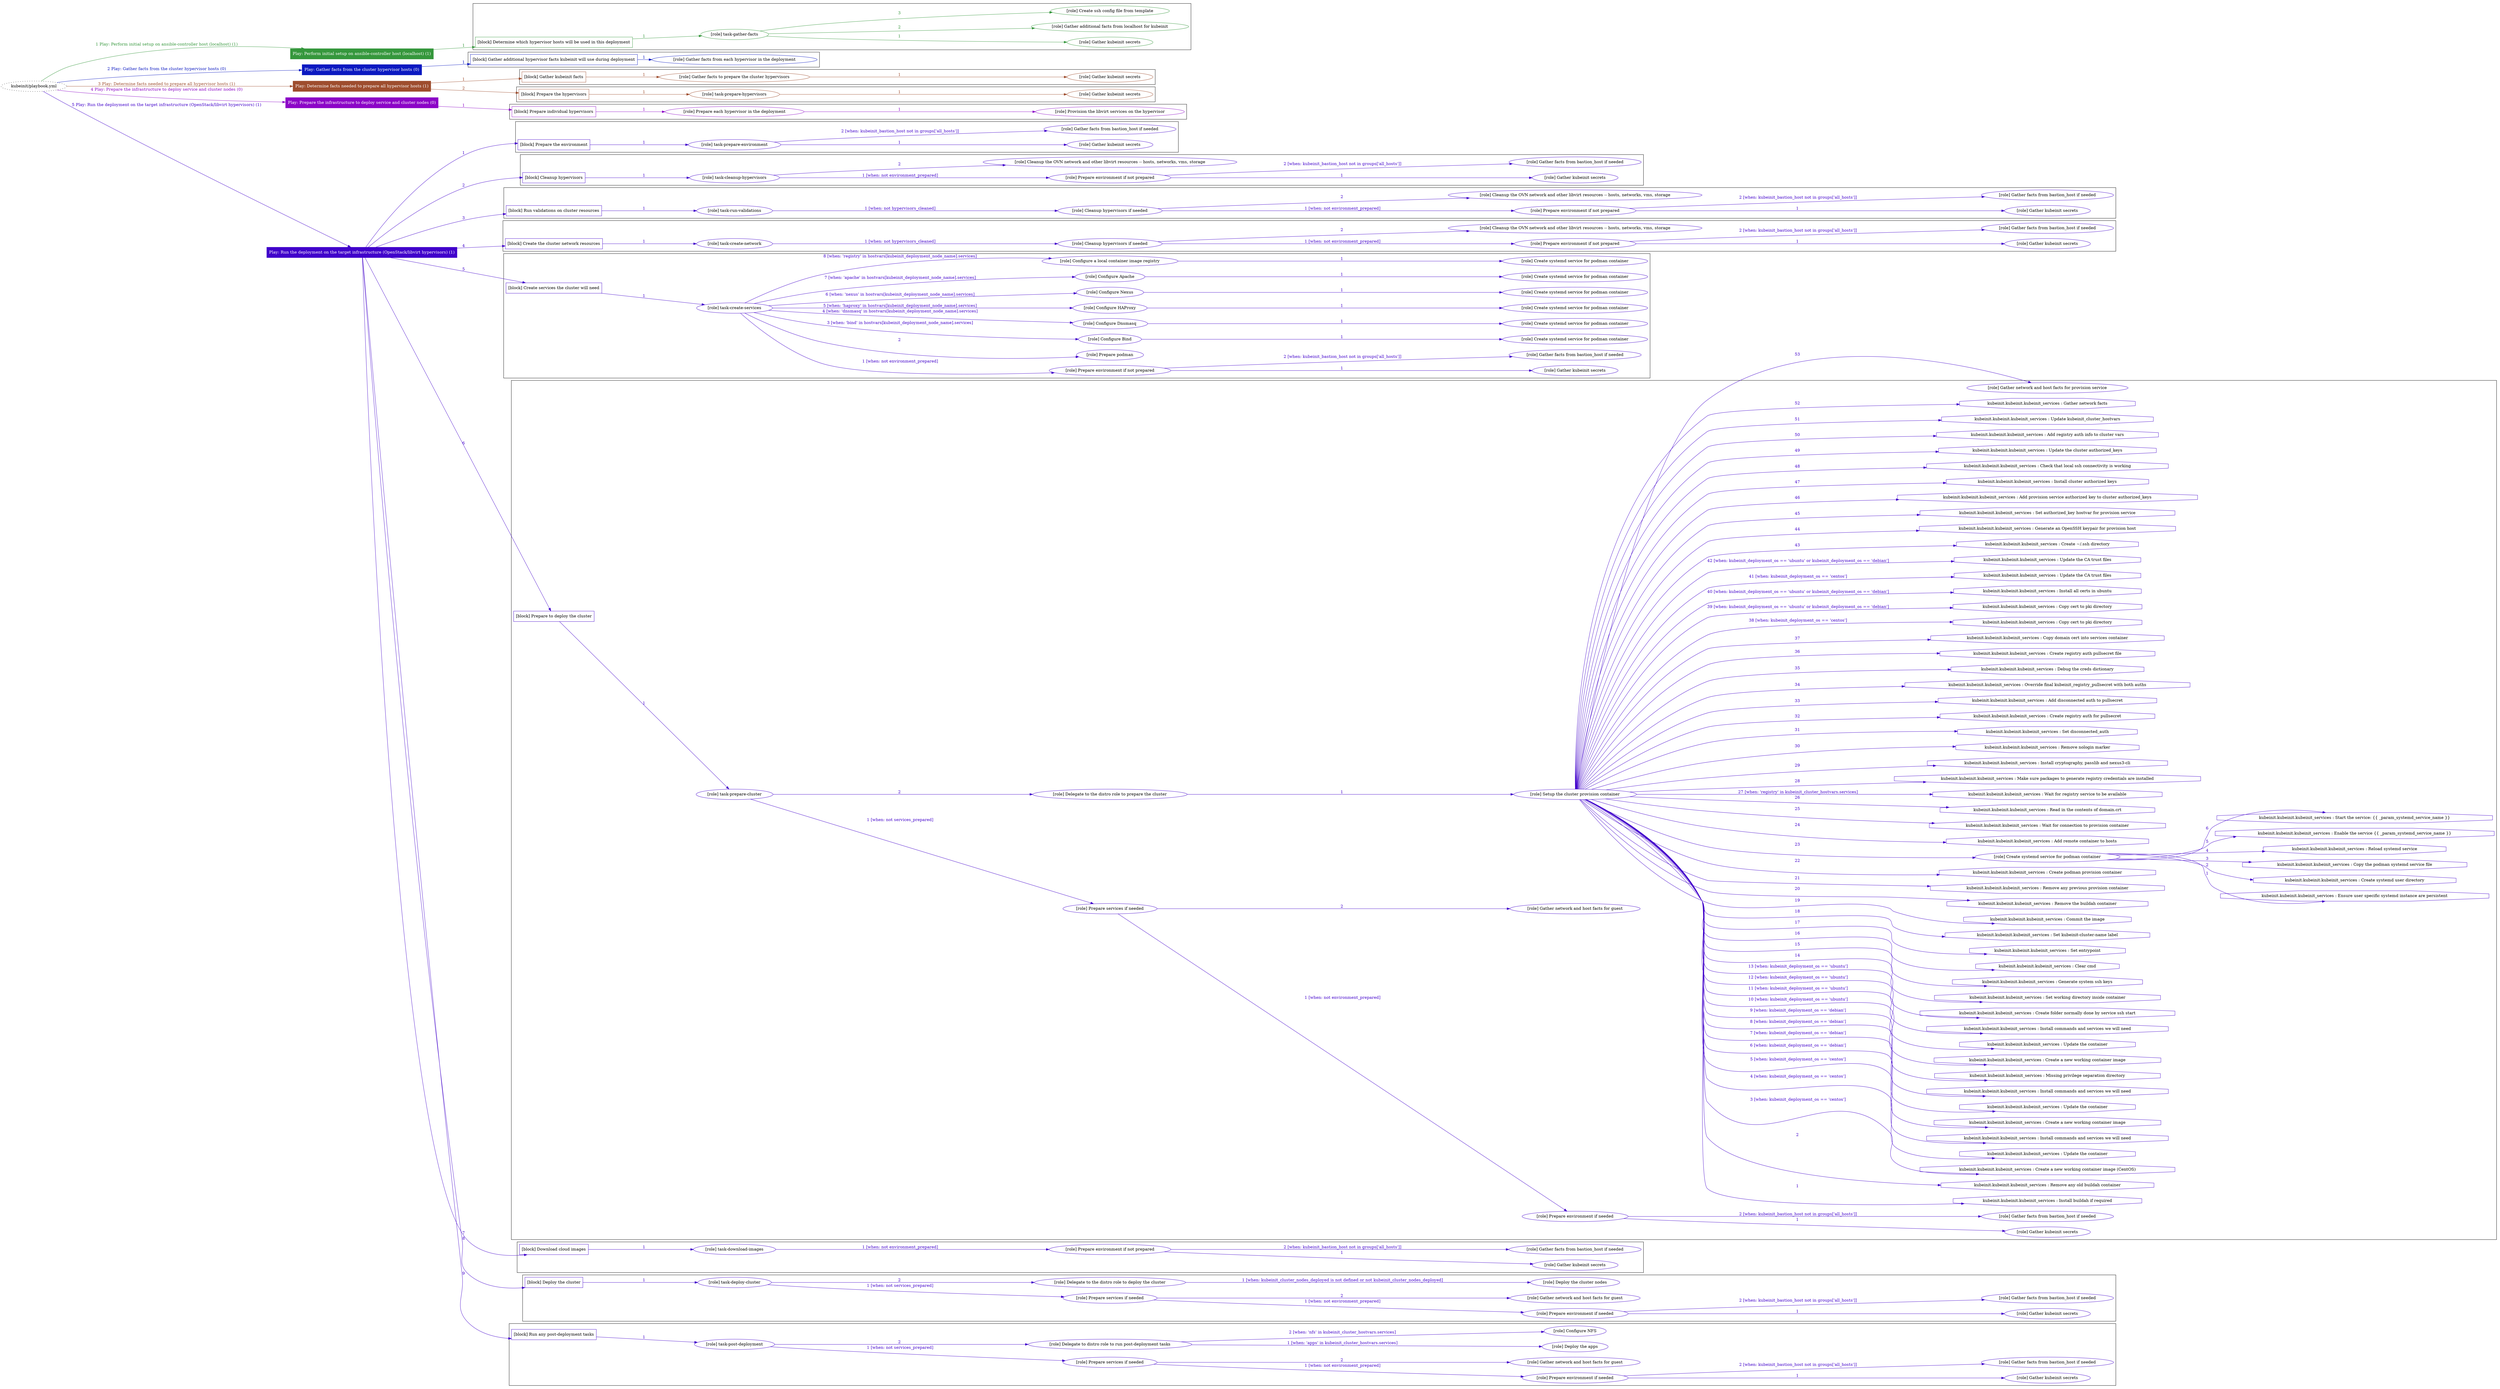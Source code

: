 digraph {
	graph [concentrate=true ordering=in rankdir=LR ratio=fill]
	edge [esep=5 sep=10]
	"kubeinit/playbook.yml" [URL="/home/runner/work/kubeinit/kubeinit/kubeinit/playbook.yml" id=playbook_787b8c7f style=dotted]
	"kubeinit/playbook.yml" -> play_b11a853c [label="1 Play: Perform initial setup on ansible-controller host (localhost) (1)" color="#35973c" fontcolor="#35973c" id=edge_play_b11a853c labeltooltip="1 Play: Perform initial setup on ansible-controller host (localhost) (1)" tooltip="1 Play: Perform initial setup on ansible-controller host (localhost) (1)"]
	subgraph "Play: Perform initial setup on ansible-controller host (localhost) (1)" {
		play_b11a853c [label="Play: Perform initial setup on ansible-controller host (localhost) (1)" URL="/home/runner/work/kubeinit/kubeinit/kubeinit/playbook.yml" color="#35973c" fontcolor="#ffffff" id=play_b11a853c shape=box style=filled tooltip=localhost]
		play_b11a853c -> block_98510a22 [label=1 color="#35973c" fontcolor="#35973c" id=edge_block_98510a22 labeltooltip=1 tooltip=1]
		subgraph cluster_block_98510a22 {
			block_98510a22 [label="[block] Determine which hypervisor hosts will be used in this deployment" URL="/home/runner/work/kubeinit/kubeinit/kubeinit/playbook.yml" color="#35973c" id=block_98510a22 labeltooltip="Determine which hypervisor hosts will be used in this deployment" shape=box tooltip="Determine which hypervisor hosts will be used in this deployment"]
			block_98510a22 -> role_4bcd0b46 [label="1 " color="#35973c" fontcolor="#35973c" id=edge_role_4bcd0b46 labeltooltip="1 " tooltip="1 "]
			subgraph "task-gather-facts" {
				role_4bcd0b46 [label="[role] task-gather-facts" URL="/home/runner/work/kubeinit/kubeinit/kubeinit/playbook.yml" color="#35973c" id=role_4bcd0b46 tooltip="task-gather-facts"]
				role_4bcd0b46 -> role_69da25ba [label="1 " color="#35973c" fontcolor="#35973c" id=edge_role_69da25ba labeltooltip="1 " tooltip="1 "]
				subgraph "Gather kubeinit secrets" {
					role_69da25ba [label="[role] Gather kubeinit secrets" URL="/home/runner/.ansible/collections/ansible_collections/kubeinit/kubeinit/roles/kubeinit_prepare/tasks/build_hypervisors_group.yml" color="#35973c" id=role_69da25ba tooltip="Gather kubeinit secrets"]
				}
				role_4bcd0b46 -> role_436844a1 [label="2 " color="#35973c" fontcolor="#35973c" id=edge_role_436844a1 labeltooltip="2 " tooltip="2 "]
				subgraph "Gather additional facts from localhost for kubeinit" {
					role_436844a1 [label="[role] Gather additional facts from localhost for kubeinit" URL="/home/runner/.ansible/collections/ansible_collections/kubeinit/kubeinit/roles/kubeinit_prepare/tasks/build_hypervisors_group.yml" color="#35973c" id=role_436844a1 tooltip="Gather additional facts from localhost for kubeinit"]
				}
				role_4bcd0b46 -> role_12762975 [label="3 " color="#35973c" fontcolor="#35973c" id=edge_role_12762975 labeltooltip="3 " tooltip="3 "]
				subgraph "Create ssh config file from template" {
					role_12762975 [label="[role] Create ssh config file from template" URL="/home/runner/.ansible/collections/ansible_collections/kubeinit/kubeinit/roles/kubeinit_prepare/tasks/build_hypervisors_group.yml" color="#35973c" id=role_12762975 tooltip="Create ssh config file from template"]
				}
			}
		}
	}
	"kubeinit/playbook.yml" -> play_f13f31a1 [label="2 Play: Gather facts from the cluster hypervisor hosts (0)" color="#0b19c1" fontcolor="#0b19c1" id=edge_play_f13f31a1 labeltooltip="2 Play: Gather facts from the cluster hypervisor hosts (0)" tooltip="2 Play: Gather facts from the cluster hypervisor hosts (0)"]
	subgraph "Play: Gather facts from the cluster hypervisor hosts (0)" {
		play_f13f31a1 [label="Play: Gather facts from the cluster hypervisor hosts (0)" URL="/home/runner/work/kubeinit/kubeinit/kubeinit/playbook.yml" color="#0b19c1" fontcolor="#ffffff" id=play_f13f31a1 shape=box style=filled tooltip="Play: Gather facts from the cluster hypervisor hosts (0)"]
		play_f13f31a1 -> block_05bfd4f0 [label=1 color="#0b19c1" fontcolor="#0b19c1" id=edge_block_05bfd4f0 labeltooltip=1 tooltip=1]
		subgraph cluster_block_05bfd4f0 {
			block_05bfd4f0 [label="[block] Gather additional hypervisor facts kubeinit will use during deployment" URL="/home/runner/work/kubeinit/kubeinit/kubeinit/playbook.yml" color="#0b19c1" id=block_05bfd4f0 labeltooltip="Gather additional hypervisor facts kubeinit will use during deployment" shape=box tooltip="Gather additional hypervisor facts kubeinit will use during deployment"]
			block_05bfd4f0 -> role_4ef4d908 [label="1 " color="#0b19c1" fontcolor="#0b19c1" id=edge_role_4ef4d908 labeltooltip="1 " tooltip="1 "]
			subgraph "Gather facts from each hypervisor in the deployment" {
				role_4ef4d908 [label="[role] Gather facts from each hypervisor in the deployment" URL="/home/runner/work/kubeinit/kubeinit/kubeinit/playbook.yml" color="#0b19c1" id=role_4ef4d908 tooltip="Gather facts from each hypervisor in the deployment"]
			}
		}
	}
	"kubeinit/playbook.yml" -> play_96d19580 [label="3 Play: Determine facts needed to prepare all hypervisor hosts (1)" color="#9e4d2e" fontcolor="#9e4d2e" id=edge_play_96d19580 labeltooltip="3 Play: Determine facts needed to prepare all hypervisor hosts (1)" tooltip="3 Play: Determine facts needed to prepare all hypervisor hosts (1)"]
	subgraph "Play: Determine facts needed to prepare all hypervisor hosts (1)" {
		play_96d19580 [label="Play: Determine facts needed to prepare all hypervisor hosts (1)" URL="/home/runner/work/kubeinit/kubeinit/kubeinit/playbook.yml" color="#9e4d2e" fontcolor="#ffffff" id=play_96d19580 shape=box style=filled tooltip=localhost]
		play_96d19580 -> block_371092a4 [label=1 color="#9e4d2e" fontcolor="#9e4d2e" id=edge_block_371092a4 labeltooltip=1 tooltip=1]
		subgraph cluster_block_371092a4 {
			block_371092a4 [label="[block] Gather kubeinit facts" URL="/home/runner/work/kubeinit/kubeinit/kubeinit/playbook.yml" color="#9e4d2e" id=block_371092a4 labeltooltip="Gather kubeinit facts" shape=box tooltip="Gather kubeinit facts"]
			block_371092a4 -> role_30f210ac [label="1 " color="#9e4d2e" fontcolor="#9e4d2e" id=edge_role_30f210ac labeltooltip="1 " tooltip="1 "]
			subgraph "Gather facts to prepare the cluster hypervisors" {
				role_30f210ac [label="[role] Gather facts to prepare the cluster hypervisors" URL="/home/runner/work/kubeinit/kubeinit/kubeinit/playbook.yml" color="#9e4d2e" id=role_30f210ac tooltip="Gather facts to prepare the cluster hypervisors"]
				role_30f210ac -> role_8ea9a382 [label="1 " color="#9e4d2e" fontcolor="#9e4d2e" id=edge_role_8ea9a382 labeltooltip="1 " tooltip="1 "]
				subgraph "Gather kubeinit secrets" {
					role_8ea9a382 [label="[role] Gather kubeinit secrets" URL="/home/runner/.ansible/collections/ansible_collections/kubeinit/kubeinit/roles/kubeinit_prepare/tasks/gather_kubeinit_facts.yml" color="#9e4d2e" id=role_8ea9a382 tooltip="Gather kubeinit secrets"]
				}
			}
		}
		play_96d19580 -> block_eae39f58 [label=2 color="#9e4d2e" fontcolor="#9e4d2e" id=edge_block_eae39f58 labeltooltip=2 tooltip=2]
		subgraph cluster_block_eae39f58 {
			block_eae39f58 [label="[block] Prepare the hypervisors" URL="/home/runner/work/kubeinit/kubeinit/kubeinit/playbook.yml" color="#9e4d2e" id=block_eae39f58 labeltooltip="Prepare the hypervisors" shape=box tooltip="Prepare the hypervisors"]
			block_eae39f58 -> role_f4ec64b2 [label="1 " color="#9e4d2e" fontcolor="#9e4d2e" id=edge_role_f4ec64b2 labeltooltip="1 " tooltip="1 "]
			subgraph "task-prepare-hypervisors" {
				role_f4ec64b2 [label="[role] task-prepare-hypervisors" URL="/home/runner/work/kubeinit/kubeinit/kubeinit/playbook.yml" color="#9e4d2e" id=role_f4ec64b2 tooltip="task-prepare-hypervisors"]
				role_f4ec64b2 -> role_895a1125 [label="1 " color="#9e4d2e" fontcolor="#9e4d2e" id=edge_role_895a1125 labeltooltip="1 " tooltip="1 "]
				subgraph "Gather kubeinit secrets" {
					role_895a1125 [label="[role] Gather kubeinit secrets" URL="/home/runner/.ansible/collections/ansible_collections/kubeinit/kubeinit/roles/kubeinit_prepare/tasks/gather_kubeinit_facts.yml" color="#9e4d2e" id=role_895a1125 tooltip="Gather kubeinit secrets"]
				}
			}
		}
	}
	"kubeinit/playbook.yml" -> play_37bc1ba3 [label="4 Play: Prepare the infrastructure to deploy service and cluster nodes (0)" color="#8c05c7" fontcolor="#8c05c7" id=edge_play_37bc1ba3 labeltooltip="4 Play: Prepare the infrastructure to deploy service and cluster nodes (0)" tooltip="4 Play: Prepare the infrastructure to deploy service and cluster nodes (0)"]
	subgraph "Play: Prepare the infrastructure to deploy service and cluster nodes (0)" {
		play_37bc1ba3 [label="Play: Prepare the infrastructure to deploy service and cluster nodes (0)" URL="/home/runner/work/kubeinit/kubeinit/kubeinit/playbook.yml" color="#8c05c7" fontcolor="#ffffff" id=play_37bc1ba3 shape=box style=filled tooltip="Play: Prepare the infrastructure to deploy service and cluster nodes (0)"]
		play_37bc1ba3 -> block_fc3f444d [label=1 color="#8c05c7" fontcolor="#8c05c7" id=edge_block_fc3f444d labeltooltip=1 tooltip=1]
		subgraph cluster_block_fc3f444d {
			block_fc3f444d [label="[block] Prepare individual hypervisors" URL="/home/runner/work/kubeinit/kubeinit/kubeinit/playbook.yml" color="#8c05c7" id=block_fc3f444d labeltooltip="Prepare individual hypervisors" shape=box tooltip="Prepare individual hypervisors"]
			block_fc3f444d -> role_f8f9c84e [label="1 " color="#8c05c7" fontcolor="#8c05c7" id=edge_role_f8f9c84e labeltooltip="1 " tooltip="1 "]
			subgraph "Prepare each hypervisor in the deployment" {
				role_f8f9c84e [label="[role] Prepare each hypervisor in the deployment" URL="/home/runner/work/kubeinit/kubeinit/kubeinit/playbook.yml" color="#8c05c7" id=role_f8f9c84e tooltip="Prepare each hypervisor in the deployment"]
				role_f8f9c84e -> role_fb102fe5 [label="1 " color="#8c05c7" fontcolor="#8c05c7" id=edge_role_fb102fe5 labeltooltip="1 " tooltip="1 "]
				subgraph "Provision the libvirt services on the hypervisor" {
					role_fb102fe5 [label="[role] Provision the libvirt services on the hypervisor" URL="/home/runner/.ansible/collections/ansible_collections/kubeinit/kubeinit/roles/kubeinit_prepare/tasks/prepare_hypervisor.yml" color="#8c05c7" id=role_fb102fe5 tooltip="Provision the libvirt services on the hypervisor"]
				}
			}
		}
	}
	"kubeinit/playbook.yml" -> play_698bddfa [label="5 Play: Run the deployment on the target infrastructure (OpenStack/libvirt hypervisors) (1)" color="#4101cb" fontcolor="#4101cb" id=edge_play_698bddfa labeltooltip="5 Play: Run the deployment on the target infrastructure (OpenStack/libvirt hypervisors) (1)" tooltip="5 Play: Run the deployment on the target infrastructure (OpenStack/libvirt hypervisors) (1)"]
	subgraph "Play: Run the deployment on the target infrastructure (OpenStack/libvirt hypervisors) (1)" {
		play_698bddfa [label="Play: Run the deployment on the target infrastructure (OpenStack/libvirt hypervisors) (1)" URL="/home/runner/work/kubeinit/kubeinit/kubeinit/playbook.yml" color="#4101cb" fontcolor="#ffffff" id=play_698bddfa shape=box style=filled tooltip=localhost]
		play_698bddfa -> block_7d009af9 [label=1 color="#4101cb" fontcolor="#4101cb" id=edge_block_7d009af9 labeltooltip=1 tooltip=1]
		subgraph cluster_block_7d009af9 {
			block_7d009af9 [label="[block] Prepare the environment" URL="/home/runner/work/kubeinit/kubeinit/kubeinit/playbook.yml" color="#4101cb" id=block_7d009af9 labeltooltip="Prepare the environment" shape=box tooltip="Prepare the environment"]
			block_7d009af9 -> role_7f19cbaa [label="1 " color="#4101cb" fontcolor="#4101cb" id=edge_role_7f19cbaa labeltooltip="1 " tooltip="1 "]
			subgraph "task-prepare-environment" {
				role_7f19cbaa [label="[role] task-prepare-environment" URL="/home/runner/work/kubeinit/kubeinit/kubeinit/playbook.yml" color="#4101cb" id=role_7f19cbaa tooltip="task-prepare-environment"]
				role_7f19cbaa -> role_414fe6a8 [label="1 " color="#4101cb" fontcolor="#4101cb" id=edge_role_414fe6a8 labeltooltip="1 " tooltip="1 "]
				subgraph "Gather kubeinit secrets" {
					role_414fe6a8 [label="[role] Gather kubeinit secrets" URL="/home/runner/.ansible/collections/ansible_collections/kubeinit/kubeinit/roles/kubeinit_prepare/tasks/gather_kubeinit_facts.yml" color="#4101cb" id=role_414fe6a8 tooltip="Gather kubeinit secrets"]
				}
				role_7f19cbaa -> role_36e9d68b [label="2 [when: kubeinit_bastion_host not in groups['all_hosts']]" color="#4101cb" fontcolor="#4101cb" id=edge_role_36e9d68b labeltooltip="2 [when: kubeinit_bastion_host not in groups['all_hosts']]" tooltip="2 [when: kubeinit_bastion_host not in groups['all_hosts']]"]
				subgraph "Gather facts from bastion_host if needed" {
					role_36e9d68b [label="[role] Gather facts from bastion_host if needed" URL="/home/runner/.ansible/collections/ansible_collections/kubeinit/kubeinit/roles/kubeinit_prepare/tasks/main.yml" color="#4101cb" id=role_36e9d68b tooltip="Gather facts from bastion_host if needed"]
				}
			}
		}
		play_698bddfa -> block_2b77028c [label=2 color="#4101cb" fontcolor="#4101cb" id=edge_block_2b77028c labeltooltip=2 tooltip=2]
		subgraph cluster_block_2b77028c {
			block_2b77028c [label="[block] Cleanup hypervisors" URL="/home/runner/work/kubeinit/kubeinit/kubeinit/playbook.yml" color="#4101cb" id=block_2b77028c labeltooltip="Cleanup hypervisors" shape=box tooltip="Cleanup hypervisors"]
			block_2b77028c -> role_0fbe7c8b [label="1 " color="#4101cb" fontcolor="#4101cb" id=edge_role_0fbe7c8b labeltooltip="1 " tooltip="1 "]
			subgraph "task-cleanup-hypervisors" {
				role_0fbe7c8b [label="[role] task-cleanup-hypervisors" URL="/home/runner/work/kubeinit/kubeinit/kubeinit/playbook.yml" color="#4101cb" id=role_0fbe7c8b tooltip="task-cleanup-hypervisors"]
				role_0fbe7c8b -> role_87309e9f [label="1 [when: not environment_prepared]" color="#4101cb" fontcolor="#4101cb" id=edge_role_87309e9f labeltooltip="1 [when: not environment_prepared]" tooltip="1 [when: not environment_prepared]"]
				subgraph "Prepare environment if not prepared" {
					role_87309e9f [label="[role] Prepare environment if not prepared" URL="/home/runner/.ansible/collections/ansible_collections/kubeinit/kubeinit/roles/kubeinit_libvirt/tasks/cleanup_hypervisors.yml" color="#4101cb" id=role_87309e9f tooltip="Prepare environment if not prepared"]
					role_87309e9f -> role_a99863a7 [label="1 " color="#4101cb" fontcolor="#4101cb" id=edge_role_a99863a7 labeltooltip="1 " tooltip="1 "]
					subgraph "Gather kubeinit secrets" {
						role_a99863a7 [label="[role] Gather kubeinit secrets" URL="/home/runner/.ansible/collections/ansible_collections/kubeinit/kubeinit/roles/kubeinit_prepare/tasks/gather_kubeinit_facts.yml" color="#4101cb" id=role_a99863a7 tooltip="Gather kubeinit secrets"]
					}
					role_87309e9f -> role_e4a2e259 [label="2 [when: kubeinit_bastion_host not in groups['all_hosts']]" color="#4101cb" fontcolor="#4101cb" id=edge_role_e4a2e259 labeltooltip="2 [when: kubeinit_bastion_host not in groups['all_hosts']]" tooltip="2 [when: kubeinit_bastion_host not in groups['all_hosts']]"]
					subgraph "Gather facts from bastion_host if needed" {
						role_e4a2e259 [label="[role] Gather facts from bastion_host if needed" URL="/home/runner/.ansible/collections/ansible_collections/kubeinit/kubeinit/roles/kubeinit_prepare/tasks/main.yml" color="#4101cb" id=role_e4a2e259 tooltip="Gather facts from bastion_host if needed"]
					}
				}
				role_0fbe7c8b -> role_bfd5aa35 [label="2 " color="#4101cb" fontcolor="#4101cb" id=edge_role_bfd5aa35 labeltooltip="2 " tooltip="2 "]
				subgraph "Cleanup the OVN network and other libvirt resources -- hosts, networks, vms, storage" {
					role_bfd5aa35 [label="[role] Cleanup the OVN network and other libvirt resources -- hosts, networks, vms, storage" URL="/home/runner/.ansible/collections/ansible_collections/kubeinit/kubeinit/roles/kubeinit_libvirt/tasks/cleanup_hypervisors.yml" color="#4101cb" id=role_bfd5aa35 tooltip="Cleanup the OVN network and other libvirt resources -- hosts, networks, vms, storage"]
				}
			}
		}
		play_698bddfa -> block_d51c1076 [label=3 color="#4101cb" fontcolor="#4101cb" id=edge_block_d51c1076 labeltooltip=3 tooltip=3]
		subgraph cluster_block_d51c1076 {
			block_d51c1076 [label="[block] Run validations on cluster resources" URL="/home/runner/work/kubeinit/kubeinit/kubeinit/playbook.yml" color="#4101cb" id=block_d51c1076 labeltooltip="Run validations on cluster resources" shape=box tooltip="Run validations on cluster resources"]
			block_d51c1076 -> role_8e629ade [label="1 " color="#4101cb" fontcolor="#4101cb" id=edge_role_8e629ade labeltooltip="1 " tooltip="1 "]
			subgraph "task-run-validations" {
				role_8e629ade [label="[role] task-run-validations" URL="/home/runner/work/kubeinit/kubeinit/kubeinit/playbook.yml" color="#4101cb" id=role_8e629ade tooltip="task-run-validations"]
				role_8e629ade -> role_e669e090 [label="1 [when: not hypervisors_cleaned]" color="#4101cb" fontcolor="#4101cb" id=edge_role_e669e090 labeltooltip="1 [when: not hypervisors_cleaned]" tooltip="1 [when: not hypervisors_cleaned]"]
				subgraph "Cleanup hypervisors if needed" {
					role_e669e090 [label="[role] Cleanup hypervisors if needed" URL="/home/runner/.ansible/collections/ansible_collections/kubeinit/kubeinit/roles/kubeinit_validations/tasks/main.yml" color="#4101cb" id=role_e669e090 tooltip="Cleanup hypervisors if needed"]
					role_e669e090 -> role_e02d1448 [label="1 [when: not environment_prepared]" color="#4101cb" fontcolor="#4101cb" id=edge_role_e02d1448 labeltooltip="1 [when: not environment_prepared]" tooltip="1 [when: not environment_prepared]"]
					subgraph "Prepare environment if not prepared" {
						role_e02d1448 [label="[role] Prepare environment if not prepared" URL="/home/runner/.ansible/collections/ansible_collections/kubeinit/kubeinit/roles/kubeinit_libvirt/tasks/cleanup_hypervisors.yml" color="#4101cb" id=role_e02d1448 tooltip="Prepare environment if not prepared"]
						role_e02d1448 -> role_50bfe283 [label="1 " color="#4101cb" fontcolor="#4101cb" id=edge_role_50bfe283 labeltooltip="1 " tooltip="1 "]
						subgraph "Gather kubeinit secrets" {
							role_50bfe283 [label="[role] Gather kubeinit secrets" URL="/home/runner/.ansible/collections/ansible_collections/kubeinit/kubeinit/roles/kubeinit_prepare/tasks/gather_kubeinit_facts.yml" color="#4101cb" id=role_50bfe283 tooltip="Gather kubeinit secrets"]
						}
						role_e02d1448 -> role_e471bccc [label="2 [when: kubeinit_bastion_host not in groups['all_hosts']]" color="#4101cb" fontcolor="#4101cb" id=edge_role_e471bccc labeltooltip="2 [when: kubeinit_bastion_host not in groups['all_hosts']]" tooltip="2 [when: kubeinit_bastion_host not in groups['all_hosts']]"]
						subgraph "Gather facts from bastion_host if needed" {
							role_e471bccc [label="[role] Gather facts from bastion_host if needed" URL="/home/runner/.ansible/collections/ansible_collections/kubeinit/kubeinit/roles/kubeinit_prepare/tasks/main.yml" color="#4101cb" id=role_e471bccc tooltip="Gather facts from bastion_host if needed"]
						}
					}
					role_e669e090 -> role_41e7b428 [label="2 " color="#4101cb" fontcolor="#4101cb" id=edge_role_41e7b428 labeltooltip="2 " tooltip="2 "]
					subgraph "Cleanup the OVN network and other libvirt resources -- hosts, networks, vms, storage" {
						role_41e7b428 [label="[role] Cleanup the OVN network and other libvirt resources -- hosts, networks, vms, storage" URL="/home/runner/.ansible/collections/ansible_collections/kubeinit/kubeinit/roles/kubeinit_libvirt/tasks/cleanup_hypervisors.yml" color="#4101cb" id=role_41e7b428 tooltip="Cleanup the OVN network and other libvirt resources -- hosts, networks, vms, storage"]
					}
				}
			}
		}
		play_698bddfa -> block_b4dc256c [label=4 color="#4101cb" fontcolor="#4101cb" id=edge_block_b4dc256c labeltooltip=4 tooltip=4]
		subgraph cluster_block_b4dc256c {
			block_b4dc256c [label="[block] Create the cluster network resources" URL="/home/runner/work/kubeinit/kubeinit/kubeinit/playbook.yml" color="#4101cb" id=block_b4dc256c labeltooltip="Create the cluster network resources" shape=box tooltip="Create the cluster network resources"]
			block_b4dc256c -> role_a94d6df2 [label="1 " color="#4101cb" fontcolor="#4101cb" id=edge_role_a94d6df2 labeltooltip="1 " tooltip="1 "]
			subgraph "task-create-network" {
				role_a94d6df2 [label="[role] task-create-network" URL="/home/runner/work/kubeinit/kubeinit/kubeinit/playbook.yml" color="#4101cb" id=role_a94d6df2 tooltip="task-create-network"]
				role_a94d6df2 -> role_0971e464 [label="1 [when: not hypervisors_cleaned]" color="#4101cb" fontcolor="#4101cb" id=edge_role_0971e464 labeltooltip="1 [when: not hypervisors_cleaned]" tooltip="1 [when: not hypervisors_cleaned]"]
				subgraph "Cleanup hypervisors if needed" {
					role_0971e464 [label="[role] Cleanup hypervisors if needed" URL="/home/runner/.ansible/collections/ansible_collections/kubeinit/kubeinit/roles/kubeinit_libvirt/tasks/create_network.yml" color="#4101cb" id=role_0971e464 tooltip="Cleanup hypervisors if needed"]
					role_0971e464 -> role_6255efb8 [label="1 [when: not environment_prepared]" color="#4101cb" fontcolor="#4101cb" id=edge_role_6255efb8 labeltooltip="1 [when: not environment_prepared]" tooltip="1 [when: not environment_prepared]"]
					subgraph "Prepare environment if not prepared" {
						role_6255efb8 [label="[role] Prepare environment if not prepared" URL="/home/runner/.ansible/collections/ansible_collections/kubeinit/kubeinit/roles/kubeinit_libvirt/tasks/cleanup_hypervisors.yml" color="#4101cb" id=role_6255efb8 tooltip="Prepare environment if not prepared"]
						role_6255efb8 -> role_ff432130 [label="1 " color="#4101cb" fontcolor="#4101cb" id=edge_role_ff432130 labeltooltip="1 " tooltip="1 "]
						subgraph "Gather kubeinit secrets" {
							role_ff432130 [label="[role] Gather kubeinit secrets" URL="/home/runner/.ansible/collections/ansible_collections/kubeinit/kubeinit/roles/kubeinit_prepare/tasks/gather_kubeinit_facts.yml" color="#4101cb" id=role_ff432130 tooltip="Gather kubeinit secrets"]
						}
						role_6255efb8 -> role_ad153585 [label="2 [when: kubeinit_bastion_host not in groups['all_hosts']]" color="#4101cb" fontcolor="#4101cb" id=edge_role_ad153585 labeltooltip="2 [when: kubeinit_bastion_host not in groups['all_hosts']]" tooltip="2 [when: kubeinit_bastion_host not in groups['all_hosts']]"]
						subgraph "Gather facts from bastion_host if needed" {
							role_ad153585 [label="[role] Gather facts from bastion_host if needed" URL="/home/runner/.ansible/collections/ansible_collections/kubeinit/kubeinit/roles/kubeinit_prepare/tasks/main.yml" color="#4101cb" id=role_ad153585 tooltip="Gather facts from bastion_host if needed"]
						}
					}
					role_0971e464 -> role_c5e388e5 [label="2 " color="#4101cb" fontcolor="#4101cb" id=edge_role_c5e388e5 labeltooltip="2 " tooltip="2 "]
					subgraph "Cleanup the OVN network and other libvirt resources -- hosts, networks, vms, storage" {
						role_c5e388e5 [label="[role] Cleanup the OVN network and other libvirt resources -- hosts, networks, vms, storage" URL="/home/runner/.ansible/collections/ansible_collections/kubeinit/kubeinit/roles/kubeinit_libvirt/tasks/cleanup_hypervisors.yml" color="#4101cb" id=role_c5e388e5 tooltip="Cleanup the OVN network and other libvirt resources -- hosts, networks, vms, storage"]
					}
				}
			}
		}
		play_698bddfa -> block_a538fd09 [label=5 color="#4101cb" fontcolor="#4101cb" id=edge_block_a538fd09 labeltooltip=5 tooltip=5]
		subgraph cluster_block_a538fd09 {
			block_a538fd09 [label="[block] Create services the cluster will need" URL="/home/runner/work/kubeinit/kubeinit/kubeinit/playbook.yml" color="#4101cb" id=block_a538fd09 labeltooltip="Create services the cluster will need" shape=box tooltip="Create services the cluster will need"]
			block_a538fd09 -> role_88de2453 [label="1 " color="#4101cb" fontcolor="#4101cb" id=edge_role_88de2453 labeltooltip="1 " tooltip="1 "]
			subgraph "task-create-services" {
				role_88de2453 [label="[role] task-create-services" URL="/home/runner/work/kubeinit/kubeinit/kubeinit/playbook.yml" color="#4101cb" id=role_88de2453 tooltip="task-create-services"]
				role_88de2453 -> role_3c800d99 [label="1 [when: not environment_prepared]" color="#4101cb" fontcolor="#4101cb" id=edge_role_3c800d99 labeltooltip="1 [when: not environment_prepared]" tooltip="1 [when: not environment_prepared]"]
				subgraph "Prepare environment if not prepared" {
					role_3c800d99 [label="[role] Prepare environment if not prepared" URL="/home/runner/.ansible/collections/ansible_collections/kubeinit/kubeinit/roles/kubeinit_services/tasks/main.yml" color="#4101cb" id=role_3c800d99 tooltip="Prepare environment if not prepared"]
					role_3c800d99 -> role_34555856 [label="1 " color="#4101cb" fontcolor="#4101cb" id=edge_role_34555856 labeltooltip="1 " tooltip="1 "]
					subgraph "Gather kubeinit secrets" {
						role_34555856 [label="[role] Gather kubeinit secrets" URL="/home/runner/.ansible/collections/ansible_collections/kubeinit/kubeinit/roles/kubeinit_prepare/tasks/gather_kubeinit_facts.yml" color="#4101cb" id=role_34555856 tooltip="Gather kubeinit secrets"]
					}
					role_3c800d99 -> role_57ee73e5 [label="2 [when: kubeinit_bastion_host not in groups['all_hosts']]" color="#4101cb" fontcolor="#4101cb" id=edge_role_57ee73e5 labeltooltip="2 [when: kubeinit_bastion_host not in groups['all_hosts']]" tooltip="2 [when: kubeinit_bastion_host not in groups['all_hosts']]"]
					subgraph "Gather facts from bastion_host if needed" {
						role_57ee73e5 [label="[role] Gather facts from bastion_host if needed" URL="/home/runner/.ansible/collections/ansible_collections/kubeinit/kubeinit/roles/kubeinit_prepare/tasks/main.yml" color="#4101cb" id=role_57ee73e5 tooltip="Gather facts from bastion_host if needed"]
					}
				}
				role_88de2453 -> role_9f421a37 [label="2 " color="#4101cb" fontcolor="#4101cb" id=edge_role_9f421a37 labeltooltip="2 " tooltip="2 "]
				subgraph "Prepare podman" {
					role_9f421a37 [label="[role] Prepare podman" URL="/home/runner/.ansible/collections/ansible_collections/kubeinit/kubeinit/roles/kubeinit_services/tasks/00_create_service_pod.yml" color="#4101cb" id=role_9f421a37 tooltip="Prepare podman"]
				}
				role_88de2453 -> role_d49ebbcf [label="3 [when: 'bind' in hostvars[kubeinit_deployment_node_name].services]" color="#4101cb" fontcolor="#4101cb" id=edge_role_d49ebbcf labeltooltip="3 [when: 'bind' in hostvars[kubeinit_deployment_node_name].services]" tooltip="3 [when: 'bind' in hostvars[kubeinit_deployment_node_name].services]"]
				subgraph "Configure Bind" {
					role_d49ebbcf [label="[role] Configure Bind" URL="/home/runner/.ansible/collections/ansible_collections/kubeinit/kubeinit/roles/kubeinit_services/tasks/start_services_containers.yml" color="#4101cb" id=role_d49ebbcf tooltip="Configure Bind"]
					role_d49ebbcf -> role_f86739a3 [label="1 " color="#4101cb" fontcolor="#4101cb" id=edge_role_f86739a3 labeltooltip="1 " tooltip="1 "]
					subgraph "Create systemd service for podman container" {
						role_f86739a3 [label="[role] Create systemd service for podman container" URL="/home/runner/.ansible/collections/ansible_collections/kubeinit/kubeinit/roles/kubeinit_bind/tasks/main.yml" color="#4101cb" id=role_f86739a3 tooltip="Create systemd service for podman container"]
					}
				}
				role_88de2453 -> role_f11d4321 [label="4 [when: 'dnsmasq' in hostvars[kubeinit_deployment_node_name].services]" color="#4101cb" fontcolor="#4101cb" id=edge_role_f11d4321 labeltooltip="4 [when: 'dnsmasq' in hostvars[kubeinit_deployment_node_name].services]" tooltip="4 [when: 'dnsmasq' in hostvars[kubeinit_deployment_node_name].services]"]
				subgraph "Configure Dnsmasq" {
					role_f11d4321 [label="[role] Configure Dnsmasq" URL="/home/runner/.ansible/collections/ansible_collections/kubeinit/kubeinit/roles/kubeinit_services/tasks/start_services_containers.yml" color="#4101cb" id=role_f11d4321 tooltip="Configure Dnsmasq"]
					role_f11d4321 -> role_33da623c [label="1 " color="#4101cb" fontcolor="#4101cb" id=edge_role_33da623c labeltooltip="1 " tooltip="1 "]
					subgraph "Create systemd service for podman container" {
						role_33da623c [label="[role] Create systemd service for podman container" URL="/home/runner/.ansible/collections/ansible_collections/kubeinit/kubeinit/roles/kubeinit_dnsmasq/tasks/main.yml" color="#4101cb" id=role_33da623c tooltip="Create systemd service for podman container"]
					}
				}
				role_88de2453 -> role_4c7c0690 [label="5 [when: 'haproxy' in hostvars[kubeinit_deployment_node_name].services]" color="#4101cb" fontcolor="#4101cb" id=edge_role_4c7c0690 labeltooltip="5 [when: 'haproxy' in hostvars[kubeinit_deployment_node_name].services]" tooltip="5 [when: 'haproxy' in hostvars[kubeinit_deployment_node_name].services]"]
				subgraph "Configure HAProxy" {
					role_4c7c0690 [label="[role] Configure HAProxy" URL="/home/runner/.ansible/collections/ansible_collections/kubeinit/kubeinit/roles/kubeinit_services/tasks/start_services_containers.yml" color="#4101cb" id=role_4c7c0690 tooltip="Configure HAProxy"]
					role_4c7c0690 -> role_f2554c71 [label="1 " color="#4101cb" fontcolor="#4101cb" id=edge_role_f2554c71 labeltooltip="1 " tooltip="1 "]
					subgraph "Create systemd service for podman container" {
						role_f2554c71 [label="[role] Create systemd service for podman container" URL="/home/runner/.ansible/collections/ansible_collections/kubeinit/kubeinit/roles/kubeinit_haproxy/tasks/main.yml" color="#4101cb" id=role_f2554c71 tooltip="Create systemd service for podman container"]
					}
				}
				role_88de2453 -> role_c2da6241 [label="6 [when: 'nexus' in hostvars[kubeinit_deployment_node_name].services]" color="#4101cb" fontcolor="#4101cb" id=edge_role_c2da6241 labeltooltip="6 [when: 'nexus' in hostvars[kubeinit_deployment_node_name].services]" tooltip="6 [when: 'nexus' in hostvars[kubeinit_deployment_node_name].services]"]
				subgraph "Configure Nexus" {
					role_c2da6241 [label="[role] Configure Nexus" URL="/home/runner/.ansible/collections/ansible_collections/kubeinit/kubeinit/roles/kubeinit_services/tasks/start_services_containers.yml" color="#4101cb" id=role_c2da6241 tooltip="Configure Nexus"]
					role_c2da6241 -> role_05edaf64 [label="1 " color="#4101cb" fontcolor="#4101cb" id=edge_role_05edaf64 labeltooltip="1 " tooltip="1 "]
					subgraph "Create systemd service for podman container" {
						role_05edaf64 [label="[role] Create systemd service for podman container" URL="/home/runner/.ansible/collections/ansible_collections/kubeinit/kubeinit/roles/kubeinit_nexus/tasks/main.yml" color="#4101cb" id=role_05edaf64 tooltip="Create systemd service for podman container"]
					}
				}
				role_88de2453 -> role_3d00d5d8 [label="7 [when: 'apache' in hostvars[kubeinit_deployment_node_name].services]" color="#4101cb" fontcolor="#4101cb" id=edge_role_3d00d5d8 labeltooltip="7 [when: 'apache' in hostvars[kubeinit_deployment_node_name].services]" tooltip="7 [when: 'apache' in hostvars[kubeinit_deployment_node_name].services]"]
				subgraph "Configure Apache" {
					role_3d00d5d8 [label="[role] Configure Apache" URL="/home/runner/.ansible/collections/ansible_collections/kubeinit/kubeinit/roles/kubeinit_services/tasks/start_services_containers.yml" color="#4101cb" id=role_3d00d5d8 tooltip="Configure Apache"]
					role_3d00d5d8 -> role_fcaf9546 [label="1 " color="#4101cb" fontcolor="#4101cb" id=edge_role_fcaf9546 labeltooltip="1 " tooltip="1 "]
					subgraph "Create systemd service for podman container" {
						role_fcaf9546 [label="[role] Create systemd service for podman container" URL="/home/runner/.ansible/collections/ansible_collections/kubeinit/kubeinit/roles/kubeinit_apache/tasks/main.yml" color="#4101cb" id=role_fcaf9546 tooltip="Create systemd service for podman container"]
					}
				}
				role_88de2453 -> role_d2eb6ed5 [label="8 [when: 'registry' in hostvars[kubeinit_deployment_node_name].services]" color="#4101cb" fontcolor="#4101cb" id=edge_role_d2eb6ed5 labeltooltip="8 [when: 'registry' in hostvars[kubeinit_deployment_node_name].services]" tooltip="8 [when: 'registry' in hostvars[kubeinit_deployment_node_name].services]"]
				subgraph "Configure a local container image registry" {
					role_d2eb6ed5 [label="[role] Configure a local container image registry" URL="/home/runner/.ansible/collections/ansible_collections/kubeinit/kubeinit/roles/kubeinit_services/tasks/start_services_containers.yml" color="#4101cb" id=role_d2eb6ed5 tooltip="Configure a local container image registry"]
					role_d2eb6ed5 -> role_15ad59d8 [label="1 " color="#4101cb" fontcolor="#4101cb" id=edge_role_15ad59d8 labeltooltip="1 " tooltip="1 "]
					subgraph "Create systemd service for podman container" {
						role_15ad59d8 [label="[role] Create systemd service for podman container" URL="/home/runner/.ansible/collections/ansible_collections/kubeinit/kubeinit/roles/kubeinit_registry/tasks/main.yml" color="#4101cb" id=role_15ad59d8 tooltip="Create systemd service for podman container"]
					}
				}
			}
		}
		play_698bddfa -> block_df6752eb [label=6 color="#4101cb" fontcolor="#4101cb" id=edge_block_df6752eb labeltooltip=6 tooltip=6]
		subgraph cluster_block_df6752eb {
			block_df6752eb [label="[block] Prepare to deploy the cluster" URL="/home/runner/work/kubeinit/kubeinit/kubeinit/playbook.yml" color="#4101cb" id=block_df6752eb labeltooltip="Prepare to deploy the cluster" shape=box tooltip="Prepare to deploy the cluster"]
			block_df6752eb -> role_a0564c22 [label="1 " color="#4101cb" fontcolor="#4101cb" id=edge_role_a0564c22 labeltooltip="1 " tooltip="1 "]
			subgraph "task-prepare-cluster" {
				role_a0564c22 [label="[role] task-prepare-cluster" URL="/home/runner/work/kubeinit/kubeinit/kubeinit/playbook.yml" color="#4101cb" id=role_a0564c22 tooltip="task-prepare-cluster"]
				role_a0564c22 -> role_813a06de [label="1 [when: not services_prepared]" color="#4101cb" fontcolor="#4101cb" id=edge_role_813a06de labeltooltip="1 [when: not services_prepared]" tooltip="1 [when: not services_prepared]"]
				subgraph "Prepare services if needed" {
					role_813a06de [label="[role] Prepare services if needed" URL="/home/runner/.ansible/collections/ansible_collections/kubeinit/kubeinit/roles/kubeinit_prepare/tasks/prepare_cluster.yml" color="#4101cb" id=role_813a06de tooltip="Prepare services if needed"]
					role_813a06de -> role_a2e922ad [label="1 [when: not environment_prepared]" color="#4101cb" fontcolor="#4101cb" id=edge_role_a2e922ad labeltooltip="1 [when: not environment_prepared]" tooltip="1 [when: not environment_prepared]"]
					subgraph "Prepare environment if needed" {
						role_a2e922ad [label="[role] Prepare environment if needed" URL="/home/runner/.ansible/collections/ansible_collections/kubeinit/kubeinit/roles/kubeinit_services/tasks/prepare_services.yml" color="#4101cb" id=role_a2e922ad tooltip="Prepare environment if needed"]
						role_a2e922ad -> role_4b467b33 [label="1 " color="#4101cb" fontcolor="#4101cb" id=edge_role_4b467b33 labeltooltip="1 " tooltip="1 "]
						subgraph "Gather kubeinit secrets" {
							role_4b467b33 [label="[role] Gather kubeinit secrets" URL="/home/runner/.ansible/collections/ansible_collections/kubeinit/kubeinit/roles/kubeinit_prepare/tasks/gather_kubeinit_facts.yml" color="#4101cb" id=role_4b467b33 tooltip="Gather kubeinit secrets"]
						}
						role_a2e922ad -> role_eee28138 [label="2 [when: kubeinit_bastion_host not in groups['all_hosts']]" color="#4101cb" fontcolor="#4101cb" id=edge_role_eee28138 labeltooltip="2 [when: kubeinit_bastion_host not in groups['all_hosts']]" tooltip="2 [when: kubeinit_bastion_host not in groups['all_hosts']]"]
						subgraph "Gather facts from bastion_host if needed" {
							role_eee28138 [label="[role] Gather facts from bastion_host if needed" URL="/home/runner/.ansible/collections/ansible_collections/kubeinit/kubeinit/roles/kubeinit_prepare/tasks/main.yml" color="#4101cb" id=role_eee28138 tooltip="Gather facts from bastion_host if needed"]
						}
					}
					role_813a06de -> role_30c3641a [label="2 " color="#4101cb" fontcolor="#4101cb" id=edge_role_30c3641a labeltooltip="2 " tooltip="2 "]
					subgraph "Gather network and host facts for guest" {
						role_30c3641a [label="[role] Gather network and host facts for guest" URL="/home/runner/.ansible/collections/ansible_collections/kubeinit/kubeinit/roles/kubeinit_services/tasks/prepare_services.yml" color="#4101cb" id=role_30c3641a tooltip="Gather network and host facts for guest"]
					}
				}
				role_a0564c22 -> role_7fcafaf9 [label="2 " color="#4101cb" fontcolor="#4101cb" id=edge_role_7fcafaf9 labeltooltip="2 " tooltip="2 "]
				subgraph "Delegate to the distro role to prepare the cluster" {
					role_7fcafaf9 [label="[role] Delegate to the distro role to prepare the cluster" URL="/home/runner/.ansible/collections/ansible_collections/kubeinit/kubeinit/roles/kubeinit_prepare/tasks/prepare_cluster.yml" color="#4101cb" id=role_7fcafaf9 tooltip="Delegate to the distro role to prepare the cluster"]
					role_7fcafaf9 -> role_57f284be [label="1 " color="#4101cb" fontcolor="#4101cb" id=edge_role_57f284be labeltooltip="1 " tooltip="1 "]
					subgraph "Setup the cluster provision container" {
						role_57f284be [label="[role] Setup the cluster provision container" URL="/home/runner/.ansible/collections/ansible_collections/kubeinit/kubeinit/roles/kubeinit_cdk/tasks/prepare_cluster.yml" color="#4101cb" id=role_57f284be tooltip="Setup the cluster provision container"]
						task_683bd2ac [label="kubeinit.kubeinit.kubeinit_services : Install buildah if required" URL="/home/runner/.ansible/collections/ansible_collections/kubeinit/kubeinit/roles/kubeinit_services/tasks/create_provision_container.yml" color="#4101cb" id=task_683bd2ac shape=octagon tooltip="kubeinit.kubeinit.kubeinit_services : Install buildah if required"]
						role_57f284be -> task_683bd2ac [label="1 " color="#4101cb" fontcolor="#4101cb" id=edge_task_683bd2ac labeltooltip="1 " tooltip="1 "]
						task_3cf1735b [label="kubeinit.kubeinit.kubeinit_services : Remove any old buildah container" URL="/home/runner/.ansible/collections/ansible_collections/kubeinit/kubeinit/roles/kubeinit_services/tasks/create_provision_container.yml" color="#4101cb" id=task_3cf1735b shape=octagon tooltip="kubeinit.kubeinit.kubeinit_services : Remove any old buildah container"]
						role_57f284be -> task_3cf1735b [label="2 " color="#4101cb" fontcolor="#4101cb" id=edge_task_3cf1735b labeltooltip="2 " tooltip="2 "]
						task_da727efd [label="kubeinit.kubeinit.kubeinit_services : Create a new working container image (CentOS)" URL="/home/runner/.ansible/collections/ansible_collections/kubeinit/kubeinit/roles/kubeinit_services/tasks/create_provision_container.yml" color="#4101cb" id=task_da727efd shape=octagon tooltip="kubeinit.kubeinit.kubeinit_services : Create a new working container image (CentOS)"]
						role_57f284be -> task_da727efd [label="3 [when: kubeinit_deployment_os == 'centos']" color="#4101cb" fontcolor="#4101cb" id=edge_task_da727efd labeltooltip="3 [when: kubeinit_deployment_os == 'centos']" tooltip="3 [when: kubeinit_deployment_os == 'centos']"]
						task_61d6756e [label="kubeinit.kubeinit.kubeinit_services : Update the container" URL="/home/runner/.ansible/collections/ansible_collections/kubeinit/kubeinit/roles/kubeinit_services/tasks/create_provision_container.yml" color="#4101cb" id=task_61d6756e shape=octagon tooltip="kubeinit.kubeinit.kubeinit_services : Update the container"]
						role_57f284be -> task_61d6756e [label="4 [when: kubeinit_deployment_os == 'centos']" color="#4101cb" fontcolor="#4101cb" id=edge_task_61d6756e labeltooltip="4 [when: kubeinit_deployment_os == 'centos']" tooltip="4 [when: kubeinit_deployment_os == 'centos']"]
						task_9ecddcc3 [label="kubeinit.kubeinit.kubeinit_services : Install commands and services we will need" URL="/home/runner/.ansible/collections/ansible_collections/kubeinit/kubeinit/roles/kubeinit_services/tasks/create_provision_container.yml" color="#4101cb" id=task_9ecddcc3 shape=octagon tooltip="kubeinit.kubeinit.kubeinit_services : Install commands and services we will need"]
						role_57f284be -> task_9ecddcc3 [label="5 [when: kubeinit_deployment_os == 'centos']" color="#4101cb" fontcolor="#4101cb" id=edge_task_9ecddcc3 labeltooltip="5 [when: kubeinit_deployment_os == 'centos']" tooltip="5 [when: kubeinit_deployment_os == 'centos']"]
						task_00582414 [label="kubeinit.kubeinit.kubeinit_services : Create a new working container image" URL="/home/runner/.ansible/collections/ansible_collections/kubeinit/kubeinit/roles/kubeinit_services/tasks/create_provision_container.yml" color="#4101cb" id=task_00582414 shape=octagon tooltip="kubeinit.kubeinit.kubeinit_services : Create a new working container image"]
						role_57f284be -> task_00582414 [label="6 [when: kubeinit_deployment_os == 'debian']" color="#4101cb" fontcolor="#4101cb" id=edge_task_00582414 labeltooltip="6 [when: kubeinit_deployment_os == 'debian']" tooltip="6 [when: kubeinit_deployment_os == 'debian']"]
						task_d5c3835b [label="kubeinit.kubeinit.kubeinit_services : Update the container" URL="/home/runner/.ansible/collections/ansible_collections/kubeinit/kubeinit/roles/kubeinit_services/tasks/create_provision_container.yml" color="#4101cb" id=task_d5c3835b shape=octagon tooltip="kubeinit.kubeinit.kubeinit_services : Update the container"]
						role_57f284be -> task_d5c3835b [label="7 [when: kubeinit_deployment_os == 'debian']" color="#4101cb" fontcolor="#4101cb" id=edge_task_d5c3835b labeltooltip="7 [when: kubeinit_deployment_os == 'debian']" tooltip="7 [when: kubeinit_deployment_os == 'debian']"]
						task_4492097b [label="kubeinit.kubeinit.kubeinit_services : Install commands and services we will need" URL="/home/runner/.ansible/collections/ansible_collections/kubeinit/kubeinit/roles/kubeinit_services/tasks/create_provision_container.yml" color="#4101cb" id=task_4492097b shape=octagon tooltip="kubeinit.kubeinit.kubeinit_services : Install commands and services we will need"]
						role_57f284be -> task_4492097b [label="8 [when: kubeinit_deployment_os == 'debian']" color="#4101cb" fontcolor="#4101cb" id=edge_task_4492097b labeltooltip="8 [when: kubeinit_deployment_os == 'debian']" tooltip="8 [when: kubeinit_deployment_os == 'debian']"]
						task_a56dbcea [label="kubeinit.kubeinit.kubeinit_services : Missing privilege separation directory" URL="/home/runner/.ansible/collections/ansible_collections/kubeinit/kubeinit/roles/kubeinit_services/tasks/create_provision_container.yml" color="#4101cb" id=task_a56dbcea shape=octagon tooltip="kubeinit.kubeinit.kubeinit_services : Missing privilege separation directory"]
						role_57f284be -> task_a56dbcea [label="9 [when: kubeinit_deployment_os == 'debian']" color="#4101cb" fontcolor="#4101cb" id=edge_task_a56dbcea labeltooltip="9 [when: kubeinit_deployment_os == 'debian']" tooltip="9 [when: kubeinit_deployment_os == 'debian']"]
						task_7ca99574 [label="kubeinit.kubeinit.kubeinit_services : Create a new working container image" URL="/home/runner/.ansible/collections/ansible_collections/kubeinit/kubeinit/roles/kubeinit_services/tasks/create_provision_container.yml" color="#4101cb" id=task_7ca99574 shape=octagon tooltip="kubeinit.kubeinit.kubeinit_services : Create a new working container image"]
						role_57f284be -> task_7ca99574 [label="10 [when: kubeinit_deployment_os == 'ubuntu']" color="#4101cb" fontcolor="#4101cb" id=edge_task_7ca99574 labeltooltip="10 [when: kubeinit_deployment_os == 'ubuntu']" tooltip="10 [when: kubeinit_deployment_os == 'ubuntu']"]
						task_a7071e6a [label="kubeinit.kubeinit.kubeinit_services : Update the container" URL="/home/runner/.ansible/collections/ansible_collections/kubeinit/kubeinit/roles/kubeinit_services/tasks/create_provision_container.yml" color="#4101cb" id=task_a7071e6a shape=octagon tooltip="kubeinit.kubeinit.kubeinit_services : Update the container"]
						role_57f284be -> task_a7071e6a [label="11 [when: kubeinit_deployment_os == 'ubuntu']" color="#4101cb" fontcolor="#4101cb" id=edge_task_a7071e6a labeltooltip="11 [when: kubeinit_deployment_os == 'ubuntu']" tooltip="11 [when: kubeinit_deployment_os == 'ubuntu']"]
						task_35cab55f [label="kubeinit.kubeinit.kubeinit_services : Install commands and services we will need" URL="/home/runner/.ansible/collections/ansible_collections/kubeinit/kubeinit/roles/kubeinit_services/tasks/create_provision_container.yml" color="#4101cb" id=task_35cab55f shape=octagon tooltip="kubeinit.kubeinit.kubeinit_services : Install commands and services we will need"]
						role_57f284be -> task_35cab55f [label="12 [when: kubeinit_deployment_os == 'ubuntu']" color="#4101cb" fontcolor="#4101cb" id=edge_task_35cab55f labeltooltip="12 [when: kubeinit_deployment_os == 'ubuntu']" tooltip="12 [when: kubeinit_deployment_os == 'ubuntu']"]
						task_5be4858b [label="kubeinit.kubeinit.kubeinit_services : Create folder normally done by service ssh start" URL="/home/runner/.ansible/collections/ansible_collections/kubeinit/kubeinit/roles/kubeinit_services/tasks/create_provision_container.yml" color="#4101cb" id=task_5be4858b shape=octagon tooltip="kubeinit.kubeinit.kubeinit_services : Create folder normally done by service ssh start"]
						role_57f284be -> task_5be4858b [label="13 [when: kubeinit_deployment_os == 'ubuntu']" color="#4101cb" fontcolor="#4101cb" id=edge_task_5be4858b labeltooltip="13 [when: kubeinit_deployment_os == 'ubuntu']" tooltip="13 [when: kubeinit_deployment_os == 'ubuntu']"]
						task_a0c66d38 [label="kubeinit.kubeinit.kubeinit_services : Set working directory inside container" URL="/home/runner/.ansible/collections/ansible_collections/kubeinit/kubeinit/roles/kubeinit_services/tasks/create_provision_container.yml" color="#4101cb" id=task_a0c66d38 shape=octagon tooltip="kubeinit.kubeinit.kubeinit_services : Set working directory inside container"]
						role_57f284be -> task_a0c66d38 [label="14 " color="#4101cb" fontcolor="#4101cb" id=edge_task_a0c66d38 labeltooltip="14 " tooltip="14 "]
						task_aad9d5d1 [label="kubeinit.kubeinit.kubeinit_services : Generate system ssh keys" URL="/home/runner/.ansible/collections/ansible_collections/kubeinit/kubeinit/roles/kubeinit_services/tasks/create_provision_container.yml" color="#4101cb" id=task_aad9d5d1 shape=octagon tooltip="kubeinit.kubeinit.kubeinit_services : Generate system ssh keys"]
						role_57f284be -> task_aad9d5d1 [label="15 " color="#4101cb" fontcolor="#4101cb" id=edge_task_aad9d5d1 labeltooltip="15 " tooltip="15 "]
						task_08ab9223 [label="kubeinit.kubeinit.kubeinit_services : Clear cmd" URL="/home/runner/.ansible/collections/ansible_collections/kubeinit/kubeinit/roles/kubeinit_services/tasks/create_provision_container.yml" color="#4101cb" id=task_08ab9223 shape=octagon tooltip="kubeinit.kubeinit.kubeinit_services : Clear cmd"]
						role_57f284be -> task_08ab9223 [label="16 " color="#4101cb" fontcolor="#4101cb" id=edge_task_08ab9223 labeltooltip="16 " tooltip="16 "]
						task_fd61d7c8 [label="kubeinit.kubeinit.kubeinit_services : Set entrypoint" URL="/home/runner/.ansible/collections/ansible_collections/kubeinit/kubeinit/roles/kubeinit_services/tasks/create_provision_container.yml" color="#4101cb" id=task_fd61d7c8 shape=octagon tooltip="kubeinit.kubeinit.kubeinit_services : Set entrypoint"]
						role_57f284be -> task_fd61d7c8 [label="17 " color="#4101cb" fontcolor="#4101cb" id=edge_task_fd61d7c8 labeltooltip="17 " tooltip="17 "]
						task_7af08576 [label="kubeinit.kubeinit.kubeinit_services : Set kubeinit-cluster-name label" URL="/home/runner/.ansible/collections/ansible_collections/kubeinit/kubeinit/roles/kubeinit_services/tasks/create_provision_container.yml" color="#4101cb" id=task_7af08576 shape=octagon tooltip="kubeinit.kubeinit.kubeinit_services : Set kubeinit-cluster-name label"]
						role_57f284be -> task_7af08576 [label="18 " color="#4101cb" fontcolor="#4101cb" id=edge_task_7af08576 labeltooltip="18 " tooltip="18 "]
						task_a4b474c9 [label="kubeinit.kubeinit.kubeinit_services : Commit the image" URL="/home/runner/.ansible/collections/ansible_collections/kubeinit/kubeinit/roles/kubeinit_services/tasks/create_provision_container.yml" color="#4101cb" id=task_a4b474c9 shape=octagon tooltip="kubeinit.kubeinit.kubeinit_services : Commit the image"]
						role_57f284be -> task_a4b474c9 [label="19 " color="#4101cb" fontcolor="#4101cb" id=edge_task_a4b474c9 labeltooltip="19 " tooltip="19 "]
						task_bc43fe43 [label="kubeinit.kubeinit.kubeinit_services : Remove the buildah container" URL="/home/runner/.ansible/collections/ansible_collections/kubeinit/kubeinit/roles/kubeinit_services/tasks/create_provision_container.yml" color="#4101cb" id=task_bc43fe43 shape=octagon tooltip="kubeinit.kubeinit.kubeinit_services : Remove the buildah container"]
						role_57f284be -> task_bc43fe43 [label="20 " color="#4101cb" fontcolor="#4101cb" id=edge_task_bc43fe43 labeltooltip="20 " tooltip="20 "]
						task_5adc2747 [label="kubeinit.kubeinit.kubeinit_services : Remove any previous provision container" URL="/home/runner/.ansible/collections/ansible_collections/kubeinit/kubeinit/roles/kubeinit_services/tasks/create_provision_container.yml" color="#4101cb" id=task_5adc2747 shape=octagon tooltip="kubeinit.kubeinit.kubeinit_services : Remove any previous provision container"]
						role_57f284be -> task_5adc2747 [label="21 " color="#4101cb" fontcolor="#4101cb" id=edge_task_5adc2747 labeltooltip="21 " tooltip="21 "]
						task_60ae48d9 [label="kubeinit.kubeinit.kubeinit_services : Create podman provision container" URL="/home/runner/.ansible/collections/ansible_collections/kubeinit/kubeinit/roles/kubeinit_services/tasks/create_provision_container.yml" color="#4101cb" id=task_60ae48d9 shape=octagon tooltip="kubeinit.kubeinit.kubeinit_services : Create podman provision container"]
						role_57f284be -> task_60ae48d9 [label="22 " color="#4101cb" fontcolor="#4101cb" id=edge_task_60ae48d9 labeltooltip="22 " tooltip="22 "]
						role_57f284be -> role_20aee153 [label="23 " color="#4101cb" fontcolor="#4101cb" id=edge_role_20aee153 labeltooltip="23 " tooltip="23 "]
						subgraph "Create systemd service for podman container" {
							role_20aee153 [label="[role] Create systemd service for podman container" URL="/home/runner/.ansible/collections/ansible_collections/kubeinit/kubeinit/roles/kubeinit_services/tasks/create_provision_container.yml" color="#4101cb" id=role_20aee153 tooltip="Create systemd service for podman container"]
							task_d532d6f2 [label="kubeinit.kubeinit.kubeinit_services : Ensure user specific systemd instance are persistent" URL="/home/runner/.ansible/collections/ansible_collections/kubeinit/kubeinit/roles/kubeinit_services/tasks/create_managed_service.yml" color="#4101cb" id=task_d532d6f2 shape=octagon tooltip="kubeinit.kubeinit.kubeinit_services : Ensure user specific systemd instance are persistent"]
							role_20aee153 -> task_d532d6f2 [label="1 " color="#4101cb" fontcolor="#4101cb" id=edge_task_d532d6f2 labeltooltip="1 " tooltip="1 "]
							task_b56dd7f7 [label="kubeinit.kubeinit.kubeinit_services : Create systemd user directory" URL="/home/runner/.ansible/collections/ansible_collections/kubeinit/kubeinit/roles/kubeinit_services/tasks/create_managed_service.yml" color="#4101cb" id=task_b56dd7f7 shape=octagon tooltip="kubeinit.kubeinit.kubeinit_services : Create systemd user directory"]
							role_20aee153 -> task_b56dd7f7 [label="2 " color="#4101cb" fontcolor="#4101cb" id=edge_task_b56dd7f7 labeltooltip="2 " tooltip="2 "]
							task_b1c02faa [label="kubeinit.kubeinit.kubeinit_services : Copy the podman systemd service file" URL="/home/runner/.ansible/collections/ansible_collections/kubeinit/kubeinit/roles/kubeinit_services/tasks/create_managed_service.yml" color="#4101cb" id=task_b1c02faa shape=octagon tooltip="kubeinit.kubeinit.kubeinit_services : Copy the podman systemd service file"]
							role_20aee153 -> task_b1c02faa [label="3 " color="#4101cb" fontcolor="#4101cb" id=edge_task_b1c02faa labeltooltip="3 " tooltip="3 "]
							task_824497ad [label="kubeinit.kubeinit.kubeinit_services : Reload systemd service" URL="/home/runner/.ansible/collections/ansible_collections/kubeinit/kubeinit/roles/kubeinit_services/tasks/create_managed_service.yml" color="#4101cb" id=task_824497ad shape=octagon tooltip="kubeinit.kubeinit.kubeinit_services : Reload systemd service"]
							role_20aee153 -> task_824497ad [label="4 " color="#4101cb" fontcolor="#4101cb" id=edge_task_824497ad labeltooltip="4 " tooltip="4 "]
							task_a9404f81 [label="kubeinit.kubeinit.kubeinit_services : Enable the service {{ _param_systemd_service_name }}" URL="/home/runner/.ansible/collections/ansible_collections/kubeinit/kubeinit/roles/kubeinit_services/tasks/create_managed_service.yml" color="#4101cb" id=task_a9404f81 shape=octagon tooltip="kubeinit.kubeinit.kubeinit_services : Enable the service {{ _param_systemd_service_name }}"]
							role_20aee153 -> task_a9404f81 [label="5 " color="#4101cb" fontcolor="#4101cb" id=edge_task_a9404f81 labeltooltip="5 " tooltip="5 "]
							task_de3aa3c3 [label="kubeinit.kubeinit.kubeinit_services : Start the service: {{ _param_systemd_service_name }}" URL="/home/runner/.ansible/collections/ansible_collections/kubeinit/kubeinit/roles/kubeinit_services/tasks/create_managed_service.yml" color="#4101cb" id=task_de3aa3c3 shape=octagon tooltip="kubeinit.kubeinit.kubeinit_services : Start the service: {{ _param_systemd_service_name }}"]
							role_20aee153 -> task_de3aa3c3 [label="6 " color="#4101cb" fontcolor="#4101cb" id=edge_task_de3aa3c3 labeltooltip="6 " tooltip="6 "]
						}
						task_00c5d609 [label="kubeinit.kubeinit.kubeinit_services : Add remote container to hosts" URL="/home/runner/.ansible/collections/ansible_collections/kubeinit/kubeinit/roles/kubeinit_services/tasks/create_provision_container.yml" color="#4101cb" id=task_00c5d609 shape=octagon tooltip="kubeinit.kubeinit.kubeinit_services : Add remote container to hosts"]
						role_57f284be -> task_00c5d609 [label="24 " color="#4101cb" fontcolor="#4101cb" id=edge_task_00c5d609 labeltooltip="24 " tooltip="24 "]
						task_4016e9a3 [label="kubeinit.kubeinit.kubeinit_services : Wait for connection to provision container" URL="/home/runner/.ansible/collections/ansible_collections/kubeinit/kubeinit/roles/kubeinit_services/tasks/create_provision_container.yml" color="#4101cb" id=task_4016e9a3 shape=octagon tooltip="kubeinit.kubeinit.kubeinit_services : Wait for connection to provision container"]
						role_57f284be -> task_4016e9a3 [label="25 " color="#4101cb" fontcolor="#4101cb" id=edge_task_4016e9a3 labeltooltip="25 " tooltip="25 "]
						task_f2c830ed [label="kubeinit.kubeinit.kubeinit_services : Read in the contents of domain.crt" URL="/home/runner/.ansible/collections/ansible_collections/kubeinit/kubeinit/roles/kubeinit_services/tasks/create_provision_container.yml" color="#4101cb" id=task_f2c830ed shape=octagon tooltip="kubeinit.kubeinit.kubeinit_services : Read in the contents of domain.crt"]
						role_57f284be -> task_f2c830ed [label="26 " color="#4101cb" fontcolor="#4101cb" id=edge_task_f2c830ed labeltooltip="26 " tooltip="26 "]
						task_0ec318e2 [label="kubeinit.kubeinit.kubeinit_services : Wait for registry service to be available" URL="/home/runner/.ansible/collections/ansible_collections/kubeinit/kubeinit/roles/kubeinit_services/tasks/create_provision_container.yml" color="#4101cb" id=task_0ec318e2 shape=octagon tooltip="kubeinit.kubeinit.kubeinit_services : Wait for registry service to be available"]
						role_57f284be -> task_0ec318e2 [label="27 [when: 'registry' in kubeinit_cluster_hostvars.services]" color="#4101cb" fontcolor="#4101cb" id=edge_task_0ec318e2 labeltooltip="27 [when: 'registry' in kubeinit_cluster_hostvars.services]" tooltip="27 [when: 'registry' in kubeinit_cluster_hostvars.services]"]
						task_a9a66519 [label="kubeinit.kubeinit.kubeinit_services : Make sure packages to generate registry credentials are installed" URL="/home/runner/.ansible/collections/ansible_collections/kubeinit/kubeinit/roles/kubeinit_services/tasks/create_provision_container.yml" color="#4101cb" id=task_a9a66519 shape=octagon tooltip="kubeinit.kubeinit.kubeinit_services : Make sure packages to generate registry credentials are installed"]
						role_57f284be -> task_a9a66519 [label="28 " color="#4101cb" fontcolor="#4101cb" id=edge_task_a9a66519 labeltooltip="28 " tooltip="28 "]
						task_307480a7 [label="kubeinit.kubeinit.kubeinit_services : Install cryptography, passlib and nexus3-cli" URL="/home/runner/.ansible/collections/ansible_collections/kubeinit/kubeinit/roles/kubeinit_services/tasks/create_provision_container.yml" color="#4101cb" id=task_307480a7 shape=octagon tooltip="kubeinit.kubeinit.kubeinit_services : Install cryptography, passlib and nexus3-cli"]
						role_57f284be -> task_307480a7 [label="29 " color="#4101cb" fontcolor="#4101cb" id=edge_task_307480a7 labeltooltip="29 " tooltip="29 "]
						task_cd333318 [label="kubeinit.kubeinit.kubeinit_services : Remove nologin marker" URL="/home/runner/.ansible/collections/ansible_collections/kubeinit/kubeinit/roles/kubeinit_services/tasks/create_provision_container.yml" color="#4101cb" id=task_cd333318 shape=octagon tooltip="kubeinit.kubeinit.kubeinit_services : Remove nologin marker"]
						role_57f284be -> task_cd333318 [label="30 " color="#4101cb" fontcolor="#4101cb" id=edge_task_cd333318 labeltooltip="30 " tooltip="30 "]
						task_abaebeb3 [label="kubeinit.kubeinit.kubeinit_services : Set disconnected_auth" URL="/home/runner/.ansible/collections/ansible_collections/kubeinit/kubeinit/roles/kubeinit_services/tasks/create_provision_container.yml" color="#4101cb" id=task_abaebeb3 shape=octagon tooltip="kubeinit.kubeinit.kubeinit_services : Set disconnected_auth"]
						role_57f284be -> task_abaebeb3 [label="31 " color="#4101cb" fontcolor="#4101cb" id=edge_task_abaebeb3 labeltooltip="31 " tooltip="31 "]
						task_d0405275 [label="kubeinit.kubeinit.kubeinit_services : Create registry auth for pullsecret" URL="/home/runner/.ansible/collections/ansible_collections/kubeinit/kubeinit/roles/kubeinit_services/tasks/create_provision_container.yml" color="#4101cb" id=task_d0405275 shape=octagon tooltip="kubeinit.kubeinit.kubeinit_services : Create registry auth for pullsecret"]
						role_57f284be -> task_d0405275 [label="32 " color="#4101cb" fontcolor="#4101cb" id=edge_task_d0405275 labeltooltip="32 " tooltip="32 "]
						task_e134cbb0 [label="kubeinit.kubeinit.kubeinit_services : Add disconnected auth to pullsecret" URL="/home/runner/.ansible/collections/ansible_collections/kubeinit/kubeinit/roles/kubeinit_services/tasks/create_provision_container.yml" color="#4101cb" id=task_e134cbb0 shape=octagon tooltip="kubeinit.kubeinit.kubeinit_services : Add disconnected auth to pullsecret"]
						role_57f284be -> task_e134cbb0 [label="33 " color="#4101cb" fontcolor="#4101cb" id=edge_task_e134cbb0 labeltooltip="33 " tooltip="33 "]
						task_4d89563c [label="kubeinit.kubeinit.kubeinit_services : Override final kubeinit_registry_pullsecret with both auths" URL="/home/runner/.ansible/collections/ansible_collections/kubeinit/kubeinit/roles/kubeinit_services/tasks/create_provision_container.yml" color="#4101cb" id=task_4d89563c shape=octagon tooltip="kubeinit.kubeinit.kubeinit_services : Override final kubeinit_registry_pullsecret with both auths"]
						role_57f284be -> task_4d89563c [label="34 " color="#4101cb" fontcolor="#4101cb" id=edge_task_4d89563c labeltooltip="34 " tooltip="34 "]
						task_b59c6371 [label="kubeinit.kubeinit.kubeinit_services : Debug the creds dictionary" URL="/home/runner/.ansible/collections/ansible_collections/kubeinit/kubeinit/roles/kubeinit_services/tasks/create_provision_container.yml" color="#4101cb" id=task_b59c6371 shape=octagon tooltip="kubeinit.kubeinit.kubeinit_services : Debug the creds dictionary"]
						role_57f284be -> task_b59c6371 [label="35 " color="#4101cb" fontcolor="#4101cb" id=edge_task_b59c6371 labeltooltip="35 " tooltip="35 "]
						task_f50b89e7 [label="kubeinit.kubeinit.kubeinit_services : Create registry auth pullsecret file" URL="/home/runner/.ansible/collections/ansible_collections/kubeinit/kubeinit/roles/kubeinit_services/tasks/create_provision_container.yml" color="#4101cb" id=task_f50b89e7 shape=octagon tooltip="kubeinit.kubeinit.kubeinit_services : Create registry auth pullsecret file"]
						role_57f284be -> task_f50b89e7 [label="36 " color="#4101cb" fontcolor="#4101cb" id=edge_task_f50b89e7 labeltooltip="36 " tooltip="36 "]
						task_69dd7e19 [label="kubeinit.kubeinit.kubeinit_services : Copy domain cert into services container" URL="/home/runner/.ansible/collections/ansible_collections/kubeinit/kubeinit/roles/kubeinit_services/tasks/create_provision_container.yml" color="#4101cb" id=task_69dd7e19 shape=octagon tooltip="kubeinit.kubeinit.kubeinit_services : Copy domain cert into services container"]
						role_57f284be -> task_69dd7e19 [label="37 " color="#4101cb" fontcolor="#4101cb" id=edge_task_69dd7e19 labeltooltip="37 " tooltip="37 "]
						task_7f37006a [label="kubeinit.kubeinit.kubeinit_services : Copy cert to pki directory" URL="/home/runner/.ansible/collections/ansible_collections/kubeinit/kubeinit/roles/kubeinit_services/tasks/create_provision_container.yml" color="#4101cb" id=task_7f37006a shape=octagon tooltip="kubeinit.kubeinit.kubeinit_services : Copy cert to pki directory"]
						role_57f284be -> task_7f37006a [label="38 [when: kubeinit_deployment_os == 'centos']" color="#4101cb" fontcolor="#4101cb" id=edge_task_7f37006a labeltooltip="38 [when: kubeinit_deployment_os == 'centos']" tooltip="38 [when: kubeinit_deployment_os == 'centos']"]
						task_ed8f7dcf [label="kubeinit.kubeinit.kubeinit_services : Copy cert to pki directory" URL="/home/runner/.ansible/collections/ansible_collections/kubeinit/kubeinit/roles/kubeinit_services/tasks/create_provision_container.yml" color="#4101cb" id=task_ed8f7dcf shape=octagon tooltip="kubeinit.kubeinit.kubeinit_services : Copy cert to pki directory"]
						role_57f284be -> task_ed8f7dcf [label="39 [when: kubeinit_deployment_os == 'ubuntu' or kubeinit_deployment_os == 'debian']" color="#4101cb" fontcolor="#4101cb" id=edge_task_ed8f7dcf labeltooltip="39 [when: kubeinit_deployment_os == 'ubuntu' or kubeinit_deployment_os == 'debian']" tooltip="39 [when: kubeinit_deployment_os == 'ubuntu' or kubeinit_deployment_os == 'debian']"]
						task_1080b82f [label="kubeinit.kubeinit.kubeinit_services : Install all certs in ubuntu" URL="/home/runner/.ansible/collections/ansible_collections/kubeinit/kubeinit/roles/kubeinit_services/tasks/create_provision_container.yml" color="#4101cb" id=task_1080b82f shape=octagon tooltip="kubeinit.kubeinit.kubeinit_services : Install all certs in ubuntu"]
						role_57f284be -> task_1080b82f [label="40 [when: kubeinit_deployment_os == 'ubuntu' or kubeinit_deployment_os == 'debian']" color="#4101cb" fontcolor="#4101cb" id=edge_task_1080b82f labeltooltip="40 [when: kubeinit_deployment_os == 'ubuntu' or kubeinit_deployment_os == 'debian']" tooltip="40 [when: kubeinit_deployment_os == 'ubuntu' or kubeinit_deployment_os == 'debian']"]
						task_110a2017 [label="kubeinit.kubeinit.kubeinit_services : Update the CA trust files" URL="/home/runner/.ansible/collections/ansible_collections/kubeinit/kubeinit/roles/kubeinit_services/tasks/create_provision_container.yml" color="#4101cb" id=task_110a2017 shape=octagon tooltip="kubeinit.kubeinit.kubeinit_services : Update the CA trust files"]
						role_57f284be -> task_110a2017 [label="41 [when: kubeinit_deployment_os == 'centos']" color="#4101cb" fontcolor="#4101cb" id=edge_task_110a2017 labeltooltip="41 [when: kubeinit_deployment_os == 'centos']" tooltip="41 [when: kubeinit_deployment_os == 'centos']"]
						task_49791a4a [label="kubeinit.kubeinit.kubeinit_services : Update the CA trust files" URL="/home/runner/.ansible/collections/ansible_collections/kubeinit/kubeinit/roles/kubeinit_services/tasks/create_provision_container.yml" color="#4101cb" id=task_49791a4a shape=octagon tooltip="kubeinit.kubeinit.kubeinit_services : Update the CA trust files"]
						role_57f284be -> task_49791a4a [label="42 [when: kubeinit_deployment_os == 'ubuntu' or kubeinit_deployment_os == 'debian']" color="#4101cb" fontcolor="#4101cb" id=edge_task_49791a4a labeltooltip="42 [when: kubeinit_deployment_os == 'ubuntu' or kubeinit_deployment_os == 'debian']" tooltip="42 [when: kubeinit_deployment_os == 'ubuntu' or kubeinit_deployment_os == 'debian']"]
						task_42ba64f1 [label="kubeinit.kubeinit.kubeinit_services : Create ~/.ssh directory" URL="/home/runner/.ansible/collections/ansible_collections/kubeinit/kubeinit/roles/kubeinit_services/tasks/create_provision_container.yml" color="#4101cb" id=task_42ba64f1 shape=octagon tooltip="kubeinit.kubeinit.kubeinit_services : Create ~/.ssh directory"]
						role_57f284be -> task_42ba64f1 [label="43 " color="#4101cb" fontcolor="#4101cb" id=edge_task_42ba64f1 labeltooltip="43 " tooltip="43 "]
						task_53380a24 [label="kubeinit.kubeinit.kubeinit_services : Generate an OpenSSH keypair for provision host" URL="/home/runner/.ansible/collections/ansible_collections/kubeinit/kubeinit/roles/kubeinit_services/tasks/create_provision_container.yml" color="#4101cb" id=task_53380a24 shape=octagon tooltip="kubeinit.kubeinit.kubeinit_services : Generate an OpenSSH keypair for provision host"]
						role_57f284be -> task_53380a24 [label="44 " color="#4101cb" fontcolor="#4101cb" id=edge_task_53380a24 labeltooltip="44 " tooltip="44 "]
						task_3d287339 [label="kubeinit.kubeinit.kubeinit_services : Set authorized_key hostvar for provision service" URL="/home/runner/.ansible/collections/ansible_collections/kubeinit/kubeinit/roles/kubeinit_services/tasks/create_provision_container.yml" color="#4101cb" id=task_3d287339 shape=octagon tooltip="kubeinit.kubeinit.kubeinit_services : Set authorized_key hostvar for provision service"]
						role_57f284be -> task_3d287339 [label="45 " color="#4101cb" fontcolor="#4101cb" id=edge_task_3d287339 labeltooltip="45 " tooltip="45 "]
						task_27d1fe27 [label="kubeinit.kubeinit.kubeinit_services : Add provision service authorized key to cluster authorized_keys" URL="/home/runner/.ansible/collections/ansible_collections/kubeinit/kubeinit/roles/kubeinit_services/tasks/create_provision_container.yml" color="#4101cb" id=task_27d1fe27 shape=octagon tooltip="kubeinit.kubeinit.kubeinit_services : Add provision service authorized key to cluster authorized_keys"]
						role_57f284be -> task_27d1fe27 [label="46 " color="#4101cb" fontcolor="#4101cb" id=edge_task_27d1fe27 labeltooltip="46 " tooltip="46 "]
						task_2f5c91b4 [label="kubeinit.kubeinit.kubeinit_services : Install cluster authorized keys" URL="/home/runner/.ansible/collections/ansible_collections/kubeinit/kubeinit/roles/kubeinit_services/tasks/create_provision_container.yml" color="#4101cb" id=task_2f5c91b4 shape=octagon tooltip="kubeinit.kubeinit.kubeinit_services : Install cluster authorized keys"]
						role_57f284be -> task_2f5c91b4 [label="47 " color="#4101cb" fontcolor="#4101cb" id=edge_task_2f5c91b4 labeltooltip="47 " tooltip="47 "]
						task_07282755 [label="kubeinit.kubeinit.kubeinit_services : Check that local ssh connectivity is working" URL="/home/runner/.ansible/collections/ansible_collections/kubeinit/kubeinit/roles/kubeinit_services/tasks/create_provision_container.yml" color="#4101cb" id=task_07282755 shape=octagon tooltip="kubeinit.kubeinit.kubeinit_services : Check that local ssh connectivity is working"]
						role_57f284be -> task_07282755 [label="48 " color="#4101cb" fontcolor="#4101cb" id=edge_task_07282755 labeltooltip="48 " tooltip="48 "]
						task_b5a39ac8 [label="kubeinit.kubeinit.kubeinit_services : Update the cluster authorized_keys" URL="/home/runner/.ansible/collections/ansible_collections/kubeinit/kubeinit/roles/kubeinit_services/tasks/create_provision_container.yml" color="#4101cb" id=task_b5a39ac8 shape=octagon tooltip="kubeinit.kubeinit.kubeinit_services : Update the cluster authorized_keys"]
						role_57f284be -> task_b5a39ac8 [label="49 " color="#4101cb" fontcolor="#4101cb" id=edge_task_b5a39ac8 labeltooltip="49 " tooltip="49 "]
						task_4cf47820 [label="kubeinit.kubeinit.kubeinit_services : Add registry auth info to cluster vars" URL="/home/runner/.ansible/collections/ansible_collections/kubeinit/kubeinit/roles/kubeinit_services/tasks/create_provision_container.yml" color="#4101cb" id=task_4cf47820 shape=octagon tooltip="kubeinit.kubeinit.kubeinit_services : Add registry auth info to cluster vars"]
						role_57f284be -> task_4cf47820 [label="50 " color="#4101cb" fontcolor="#4101cb" id=edge_task_4cf47820 labeltooltip="50 " tooltip="50 "]
						task_a1401254 [label="kubeinit.kubeinit.kubeinit_services : Update kubeinit_cluster_hostvars" URL="/home/runner/.ansible/collections/ansible_collections/kubeinit/kubeinit/roles/kubeinit_services/tasks/create_provision_container.yml" color="#4101cb" id=task_a1401254 shape=octagon tooltip="kubeinit.kubeinit.kubeinit_services : Update kubeinit_cluster_hostvars"]
						role_57f284be -> task_a1401254 [label="51 " color="#4101cb" fontcolor="#4101cb" id=edge_task_a1401254 labeltooltip="51 " tooltip="51 "]
						task_6ff6f097 [label="kubeinit.kubeinit.kubeinit_services : Gather network facts" URL="/home/runner/.ansible/collections/ansible_collections/kubeinit/kubeinit/roles/kubeinit_services/tasks/create_provision_container.yml" color="#4101cb" id=task_6ff6f097 shape=octagon tooltip="kubeinit.kubeinit.kubeinit_services : Gather network facts"]
						role_57f284be -> task_6ff6f097 [label="52 " color="#4101cb" fontcolor="#4101cb" id=edge_task_6ff6f097 labeltooltip="52 " tooltip="52 "]
						role_57f284be -> role_f1748094 [label="53 " color="#4101cb" fontcolor="#4101cb" id=edge_role_f1748094 labeltooltip="53 " tooltip="53 "]
						subgraph "Gather network and host facts for provision service" {
							role_f1748094 [label="[role] Gather network and host facts for provision service" URL="/home/runner/.ansible/collections/ansible_collections/kubeinit/kubeinit/roles/kubeinit_services/tasks/create_provision_container.yml" color="#4101cb" id=role_f1748094 tooltip="Gather network and host facts for provision service"]
						}
					}
				}
			}
		}
		play_698bddfa -> block_9f342348 [label=7 color="#4101cb" fontcolor="#4101cb" id=edge_block_9f342348 labeltooltip=7 tooltip=7]
		subgraph cluster_block_9f342348 {
			block_9f342348 [label="[block] Download cloud images" URL="/home/runner/work/kubeinit/kubeinit/kubeinit/playbook.yml" color="#4101cb" id=block_9f342348 labeltooltip="Download cloud images" shape=box tooltip="Download cloud images"]
			block_9f342348 -> role_28e69f54 [label="1 " color="#4101cb" fontcolor="#4101cb" id=edge_role_28e69f54 labeltooltip="1 " tooltip="1 "]
			subgraph "task-download-images" {
				role_28e69f54 [label="[role] task-download-images" URL="/home/runner/work/kubeinit/kubeinit/kubeinit/playbook.yml" color="#4101cb" id=role_28e69f54 tooltip="task-download-images"]
				role_28e69f54 -> role_80692212 [label="1 [when: not environment_prepared]" color="#4101cb" fontcolor="#4101cb" id=edge_role_80692212 labeltooltip="1 [when: not environment_prepared]" tooltip="1 [when: not environment_prepared]"]
				subgraph "Prepare environment if not prepared" {
					role_80692212 [label="[role] Prepare environment if not prepared" URL="/home/runner/.ansible/collections/ansible_collections/kubeinit/kubeinit/roles/kubeinit_libvirt/tasks/download_cloud_images.yml" color="#4101cb" id=role_80692212 tooltip="Prepare environment if not prepared"]
					role_80692212 -> role_20767011 [label="1 " color="#4101cb" fontcolor="#4101cb" id=edge_role_20767011 labeltooltip="1 " tooltip="1 "]
					subgraph "Gather kubeinit secrets" {
						role_20767011 [label="[role] Gather kubeinit secrets" URL="/home/runner/.ansible/collections/ansible_collections/kubeinit/kubeinit/roles/kubeinit_prepare/tasks/gather_kubeinit_facts.yml" color="#4101cb" id=role_20767011 tooltip="Gather kubeinit secrets"]
					}
					role_80692212 -> role_0f30f31b [label="2 [when: kubeinit_bastion_host not in groups['all_hosts']]" color="#4101cb" fontcolor="#4101cb" id=edge_role_0f30f31b labeltooltip="2 [when: kubeinit_bastion_host not in groups['all_hosts']]" tooltip="2 [when: kubeinit_bastion_host not in groups['all_hosts']]"]
					subgraph "Gather facts from bastion_host if needed" {
						role_0f30f31b [label="[role] Gather facts from bastion_host if needed" URL="/home/runner/.ansible/collections/ansible_collections/kubeinit/kubeinit/roles/kubeinit_prepare/tasks/main.yml" color="#4101cb" id=role_0f30f31b tooltip="Gather facts from bastion_host if needed"]
					}
				}
			}
		}
		play_698bddfa -> block_09ab5b33 [label=8 color="#4101cb" fontcolor="#4101cb" id=edge_block_09ab5b33 labeltooltip=8 tooltip=8]
		subgraph cluster_block_09ab5b33 {
			block_09ab5b33 [label="[block] Deploy the cluster" URL="/home/runner/work/kubeinit/kubeinit/kubeinit/playbook.yml" color="#4101cb" id=block_09ab5b33 labeltooltip="Deploy the cluster" shape=box tooltip="Deploy the cluster"]
			block_09ab5b33 -> role_22992c73 [label="1 " color="#4101cb" fontcolor="#4101cb" id=edge_role_22992c73 labeltooltip="1 " tooltip="1 "]
			subgraph "task-deploy-cluster" {
				role_22992c73 [label="[role] task-deploy-cluster" URL="/home/runner/work/kubeinit/kubeinit/kubeinit/playbook.yml" color="#4101cb" id=role_22992c73 tooltip="task-deploy-cluster"]
				role_22992c73 -> role_c1ba797f [label="1 [when: not services_prepared]" color="#4101cb" fontcolor="#4101cb" id=edge_role_c1ba797f labeltooltip="1 [when: not services_prepared]" tooltip="1 [when: not services_prepared]"]
				subgraph "Prepare services if needed" {
					role_c1ba797f [label="[role] Prepare services if needed" URL="/home/runner/.ansible/collections/ansible_collections/kubeinit/kubeinit/roles/kubeinit_prepare/tasks/deploy_cluster.yml" color="#4101cb" id=role_c1ba797f tooltip="Prepare services if needed"]
					role_c1ba797f -> role_285ebb0a [label="1 [when: not environment_prepared]" color="#4101cb" fontcolor="#4101cb" id=edge_role_285ebb0a labeltooltip="1 [when: not environment_prepared]" tooltip="1 [when: not environment_prepared]"]
					subgraph "Prepare environment if needed" {
						role_285ebb0a [label="[role] Prepare environment if needed" URL="/home/runner/.ansible/collections/ansible_collections/kubeinit/kubeinit/roles/kubeinit_services/tasks/prepare_services.yml" color="#4101cb" id=role_285ebb0a tooltip="Prepare environment if needed"]
						role_285ebb0a -> role_a87f150a [label="1 " color="#4101cb" fontcolor="#4101cb" id=edge_role_a87f150a labeltooltip="1 " tooltip="1 "]
						subgraph "Gather kubeinit secrets" {
							role_a87f150a [label="[role] Gather kubeinit secrets" URL="/home/runner/.ansible/collections/ansible_collections/kubeinit/kubeinit/roles/kubeinit_prepare/tasks/gather_kubeinit_facts.yml" color="#4101cb" id=role_a87f150a tooltip="Gather kubeinit secrets"]
						}
						role_285ebb0a -> role_cdfe77d7 [label="2 [when: kubeinit_bastion_host not in groups['all_hosts']]" color="#4101cb" fontcolor="#4101cb" id=edge_role_cdfe77d7 labeltooltip="2 [when: kubeinit_bastion_host not in groups['all_hosts']]" tooltip="2 [when: kubeinit_bastion_host not in groups['all_hosts']]"]
						subgraph "Gather facts from bastion_host if needed" {
							role_cdfe77d7 [label="[role] Gather facts from bastion_host if needed" URL="/home/runner/.ansible/collections/ansible_collections/kubeinit/kubeinit/roles/kubeinit_prepare/tasks/main.yml" color="#4101cb" id=role_cdfe77d7 tooltip="Gather facts from bastion_host if needed"]
						}
					}
					role_c1ba797f -> role_43e35b31 [label="2 " color="#4101cb" fontcolor="#4101cb" id=edge_role_43e35b31 labeltooltip="2 " tooltip="2 "]
					subgraph "Gather network and host facts for guest" {
						role_43e35b31 [label="[role] Gather network and host facts for guest" URL="/home/runner/.ansible/collections/ansible_collections/kubeinit/kubeinit/roles/kubeinit_services/tasks/prepare_services.yml" color="#4101cb" id=role_43e35b31 tooltip="Gather network and host facts for guest"]
					}
				}
				role_22992c73 -> role_70de5403 [label="2 " color="#4101cb" fontcolor="#4101cb" id=edge_role_70de5403 labeltooltip="2 " tooltip="2 "]
				subgraph "Delegate to the distro role to deploy the cluster" {
					role_70de5403 [label="[role] Delegate to the distro role to deploy the cluster" URL="/home/runner/.ansible/collections/ansible_collections/kubeinit/kubeinit/roles/kubeinit_prepare/tasks/deploy_cluster.yml" color="#4101cb" id=role_70de5403 tooltip="Delegate to the distro role to deploy the cluster"]
					role_70de5403 -> role_15b7f075 [label="1 [when: kubeinit_cluster_nodes_deployed is not defined or not kubeinit_cluster_nodes_deployed]" color="#4101cb" fontcolor="#4101cb" id=edge_role_15b7f075 labeltooltip="1 [when: kubeinit_cluster_nodes_deployed is not defined or not kubeinit_cluster_nodes_deployed]" tooltip="1 [when: kubeinit_cluster_nodes_deployed is not defined or not kubeinit_cluster_nodes_deployed]"]
					subgraph "Deploy the cluster nodes" {
						role_15b7f075 [label="[role] Deploy the cluster nodes" URL="/home/runner/.ansible/collections/ansible_collections/kubeinit/kubeinit/roles/kubeinit_cdk/tasks/main.yml" color="#4101cb" id=role_15b7f075 tooltip="Deploy the cluster nodes"]
					}
				}
			}
		}
		play_698bddfa -> block_566d8cd5 [label=9 color="#4101cb" fontcolor="#4101cb" id=edge_block_566d8cd5 labeltooltip=9 tooltip=9]
		subgraph cluster_block_566d8cd5 {
			block_566d8cd5 [label="[block] Run any post-deployment tasks" URL="/home/runner/work/kubeinit/kubeinit/kubeinit/playbook.yml" color="#4101cb" id=block_566d8cd5 labeltooltip="Run any post-deployment tasks" shape=box tooltip="Run any post-deployment tasks"]
			block_566d8cd5 -> role_944c416d [label="1 " color="#4101cb" fontcolor="#4101cb" id=edge_role_944c416d labeltooltip="1 " tooltip="1 "]
			subgraph "task-post-deployment" {
				role_944c416d [label="[role] task-post-deployment" URL="/home/runner/work/kubeinit/kubeinit/kubeinit/playbook.yml" color="#4101cb" id=role_944c416d tooltip="task-post-deployment"]
				role_944c416d -> role_a40a194f [label="1 [when: not services_prepared]" color="#4101cb" fontcolor="#4101cb" id=edge_role_a40a194f labeltooltip="1 [when: not services_prepared]" tooltip="1 [when: not services_prepared]"]
				subgraph "Prepare services if needed" {
					role_a40a194f [label="[role] Prepare services if needed" URL="/home/runner/.ansible/collections/ansible_collections/kubeinit/kubeinit/roles/kubeinit_prepare/tasks/post_deployment.yml" color="#4101cb" id=role_a40a194f tooltip="Prepare services if needed"]
					role_a40a194f -> role_978bfdd9 [label="1 [when: not environment_prepared]" color="#4101cb" fontcolor="#4101cb" id=edge_role_978bfdd9 labeltooltip="1 [when: not environment_prepared]" tooltip="1 [when: not environment_prepared]"]
					subgraph "Prepare environment if needed" {
						role_978bfdd9 [label="[role] Prepare environment if needed" URL="/home/runner/.ansible/collections/ansible_collections/kubeinit/kubeinit/roles/kubeinit_services/tasks/prepare_services.yml" color="#4101cb" id=role_978bfdd9 tooltip="Prepare environment if needed"]
						role_978bfdd9 -> role_dfab14b0 [label="1 " color="#4101cb" fontcolor="#4101cb" id=edge_role_dfab14b0 labeltooltip="1 " tooltip="1 "]
						subgraph "Gather kubeinit secrets" {
							role_dfab14b0 [label="[role] Gather kubeinit secrets" URL="/home/runner/.ansible/collections/ansible_collections/kubeinit/kubeinit/roles/kubeinit_prepare/tasks/gather_kubeinit_facts.yml" color="#4101cb" id=role_dfab14b0 tooltip="Gather kubeinit secrets"]
						}
						role_978bfdd9 -> role_3cc3c9b2 [label="2 [when: kubeinit_bastion_host not in groups['all_hosts']]" color="#4101cb" fontcolor="#4101cb" id=edge_role_3cc3c9b2 labeltooltip="2 [when: kubeinit_bastion_host not in groups['all_hosts']]" tooltip="2 [when: kubeinit_bastion_host not in groups['all_hosts']]"]
						subgraph "Gather facts from bastion_host if needed" {
							role_3cc3c9b2 [label="[role] Gather facts from bastion_host if needed" URL="/home/runner/.ansible/collections/ansible_collections/kubeinit/kubeinit/roles/kubeinit_prepare/tasks/main.yml" color="#4101cb" id=role_3cc3c9b2 tooltip="Gather facts from bastion_host if needed"]
						}
					}
					role_a40a194f -> role_da88800e [label="2 " color="#4101cb" fontcolor="#4101cb" id=edge_role_da88800e labeltooltip="2 " tooltip="2 "]
					subgraph "Gather network and host facts for guest" {
						role_da88800e [label="[role] Gather network and host facts for guest" URL="/home/runner/.ansible/collections/ansible_collections/kubeinit/kubeinit/roles/kubeinit_services/tasks/prepare_services.yml" color="#4101cb" id=role_da88800e tooltip="Gather network and host facts for guest"]
					}
				}
				role_944c416d -> role_fc7bce63 [label="2 " color="#4101cb" fontcolor="#4101cb" id=edge_role_fc7bce63 labeltooltip="2 " tooltip="2 "]
				subgraph "Delegate to distro role to run post-deployment tasks" {
					role_fc7bce63 [label="[role] Delegate to distro role to run post-deployment tasks" URL="/home/runner/.ansible/collections/ansible_collections/kubeinit/kubeinit/roles/kubeinit_prepare/tasks/post_deployment.yml" color="#4101cb" id=role_fc7bce63 tooltip="Delegate to distro role to run post-deployment tasks"]
					role_fc7bce63 -> role_5cbdc167 [label="1 [when: 'apps' in kubeinit_cluster_hostvars.services]" color="#4101cb" fontcolor="#4101cb" id=edge_role_5cbdc167 labeltooltip="1 [when: 'apps' in kubeinit_cluster_hostvars.services]" tooltip="1 [when: 'apps' in kubeinit_cluster_hostvars.services]"]
					subgraph "Deploy the apps" {
						role_5cbdc167 [label="[role] Deploy the apps" URL="/home/runner/.ansible/collections/ansible_collections/kubeinit/kubeinit/roles/kubeinit_cdk/tasks/post_deployment_tasks.yml" color="#4101cb" id=role_5cbdc167 tooltip="Deploy the apps"]
					}
					role_fc7bce63 -> role_fe1c82c1 [label="2 [when: 'nfs' in kubeinit_cluster_hostvars.services]" color="#4101cb" fontcolor="#4101cb" id=edge_role_fe1c82c1 labeltooltip="2 [when: 'nfs' in kubeinit_cluster_hostvars.services]" tooltip="2 [when: 'nfs' in kubeinit_cluster_hostvars.services]"]
					subgraph "Configure NFS" {
						role_fe1c82c1 [label="[role] Configure NFS" URL="/home/runner/.ansible/collections/ansible_collections/kubeinit/kubeinit/roles/kubeinit_cdk/tasks/post_deployment_tasks.yml" color="#4101cb" id=role_fe1c82c1 tooltip="Configure NFS"]
					}
				}
			}
		}
	}
}
